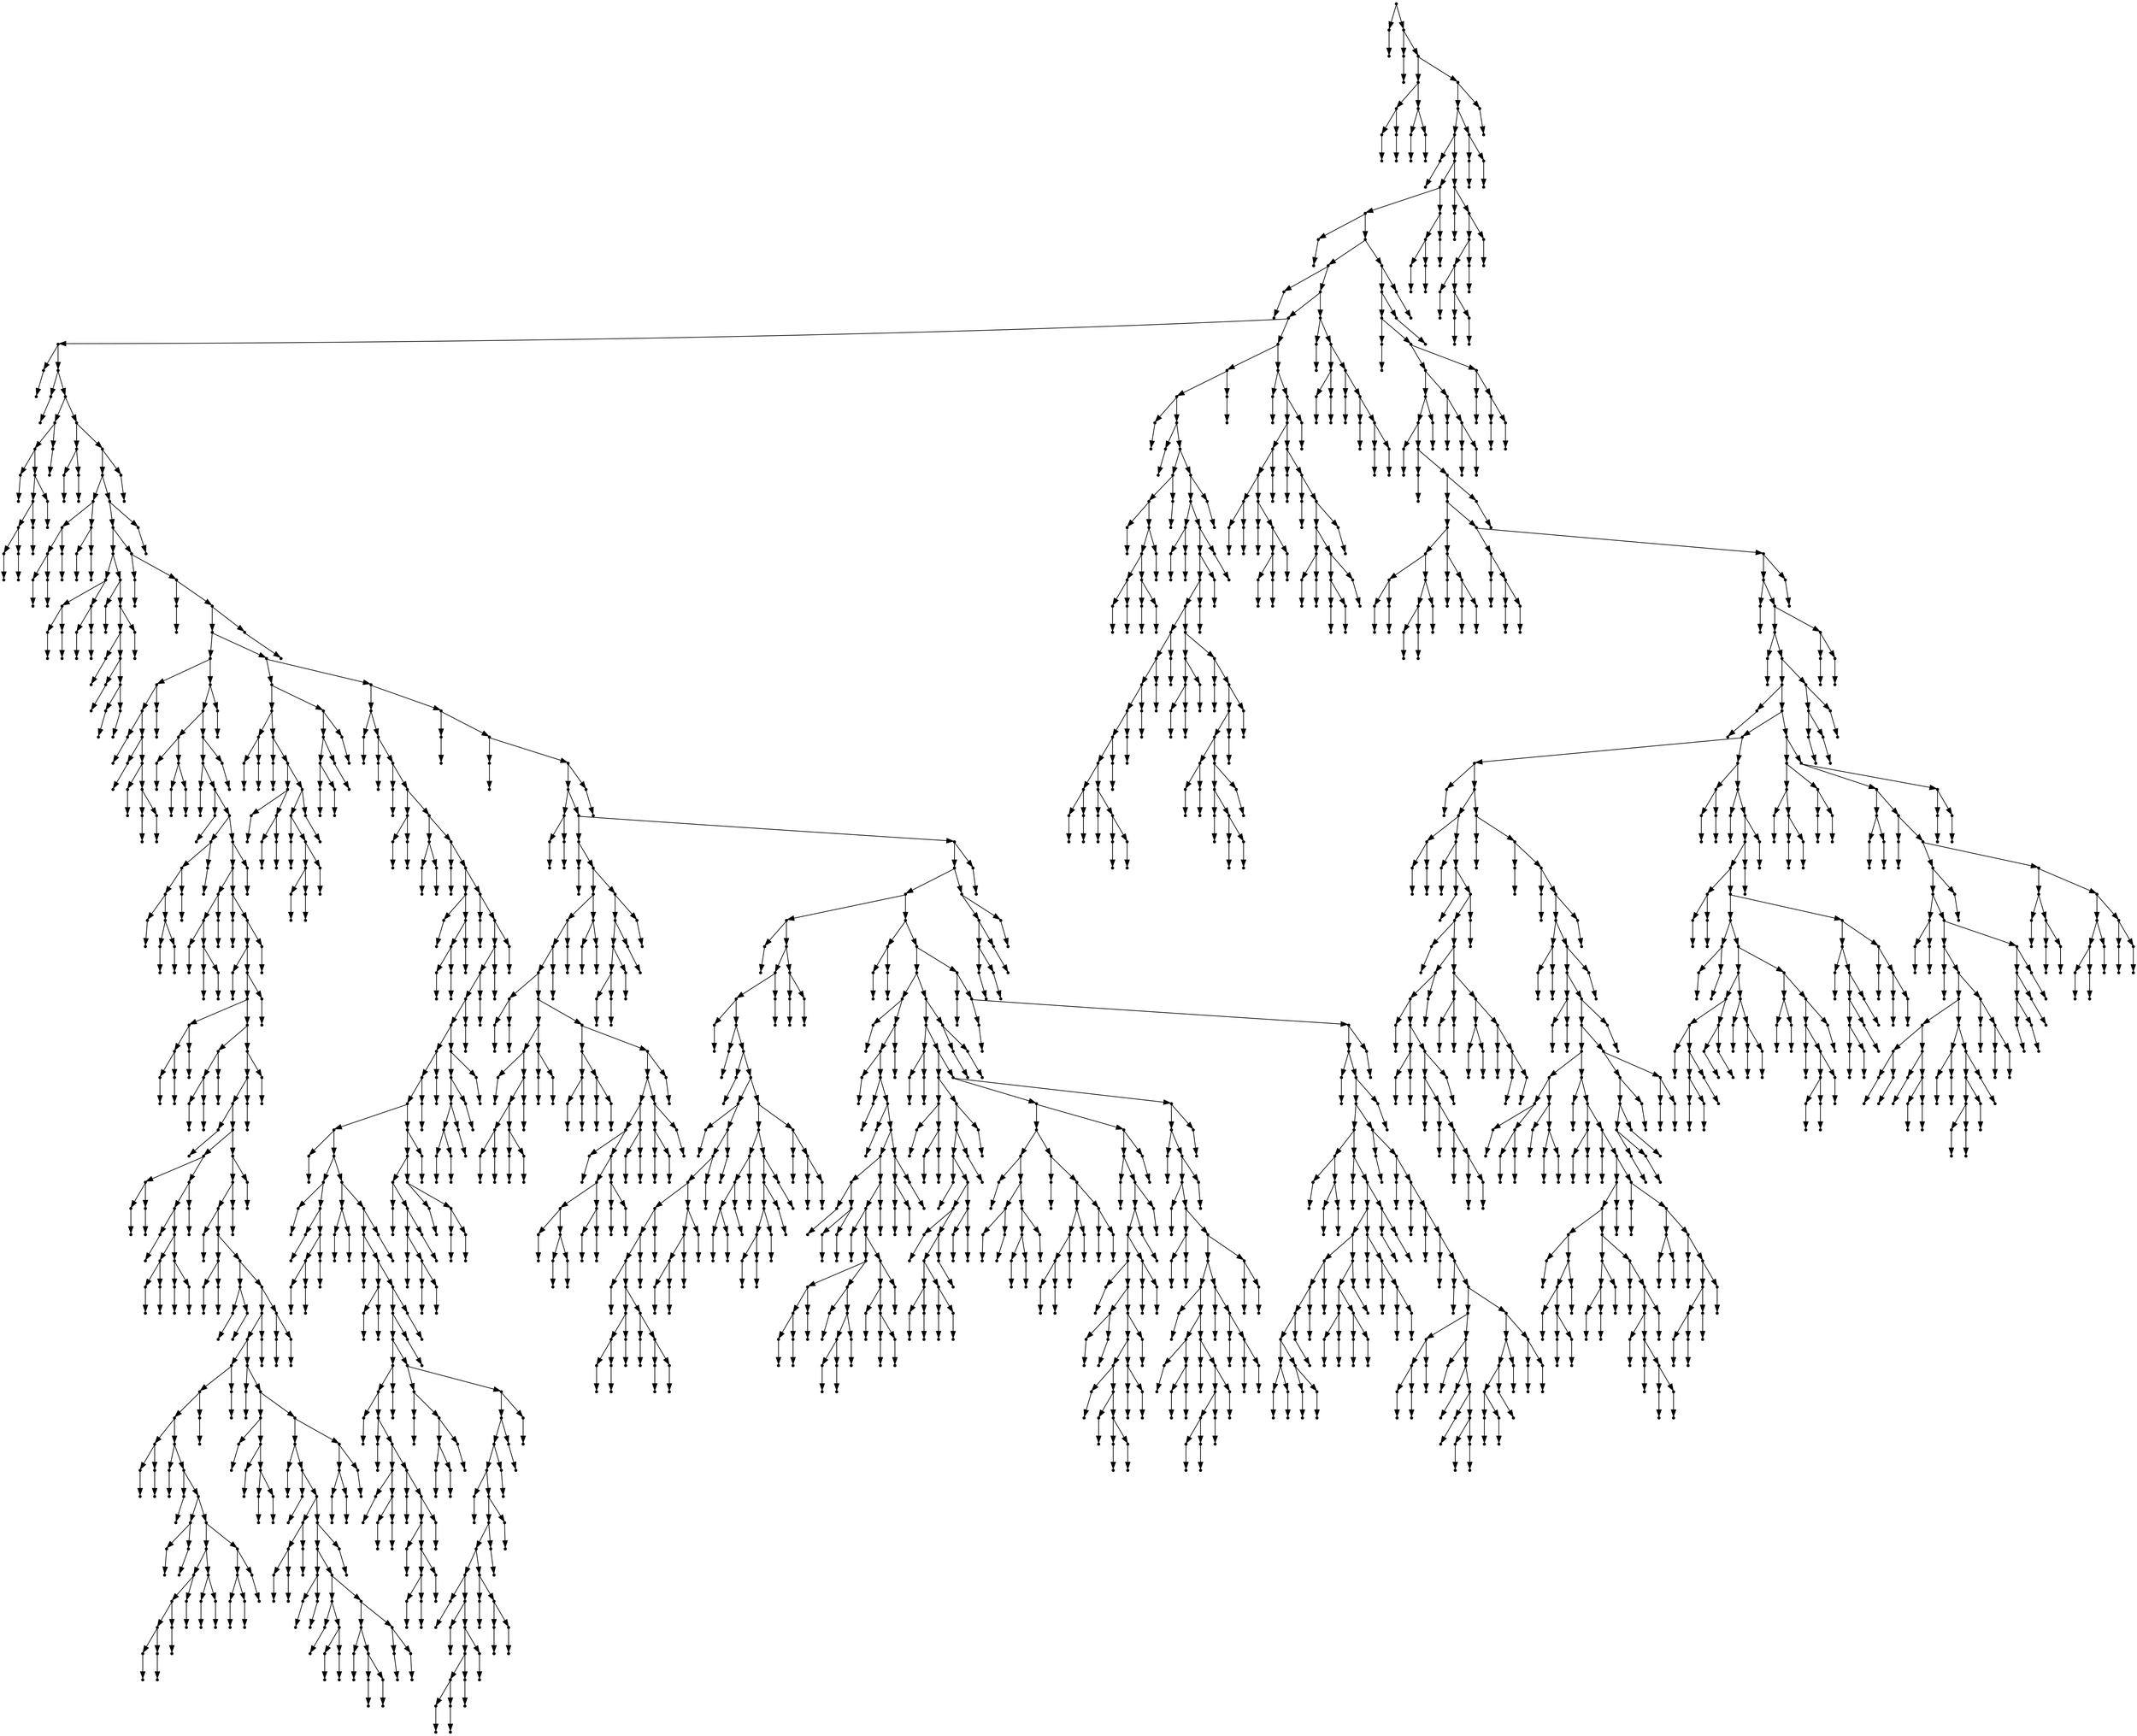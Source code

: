 digraph {
  2110 [shape=point];
  1 [shape=point];
  0 [shape=point];
  2109 [shape=point];
  3 [shape=point];
  2 [shape=point];
  2108 [shape=point];
  14 [shape=point];
  8 [shape=point];
  5 [shape=point];
  4 [shape=point];
  7 [shape=point];
  6 [shape=point];
  13 [shape=point];
  10 [shape=point];
  9 [shape=point];
  12 [shape=point];
  11 [shape=point];
  2107 [shape=point];
  2104 [shape=point];
  2098 [shape=point];
  16 [shape=point];
  15 [shape=point];
  2097 [shape=point];
  2079 [shape=point];
  2070 [shape=point];
  18 [shape=point];
  17 [shape=point];
  2069 [shape=point];
  1532 [shape=point];
  20 [shape=point];
  19 [shape=point];
  1531 [shape=point];
  1510 [shape=point];
  1345 [shape=point];
  22 [shape=point];
  21 [shape=point];
  1344 [shape=point];
  24 [shape=point];
  23 [shape=point];
  1343 [shape=point];
  41 [shape=point];
  38 [shape=point];
  26 [shape=point];
  25 [shape=point];
  37 [shape=point];
  34 [shape=point];
  31 [shape=point];
  28 [shape=point];
  27 [shape=point];
  30 [shape=point];
  29 [shape=point];
  33 [shape=point];
  32 [shape=point];
  36 [shape=point];
  35 [shape=point];
  40 [shape=point];
  39 [shape=point];
  1342 [shape=point];
  46 [shape=point];
  43 [shape=point];
  42 [shape=point];
  45 [shape=point];
  44 [shape=point];
  1341 [shape=point];
  1338 [shape=point];
  60 [shape=point];
  54 [shape=point];
  51 [shape=point];
  48 [shape=point];
  47 [shape=point];
  50 [shape=point];
  49 [shape=point];
  53 [shape=point];
  52 [shape=point];
  59 [shape=point];
  56 [shape=point];
  55 [shape=point];
  58 [shape=point];
  57 [shape=point];
  1337 [shape=point];
  1334 [shape=point];
  89 [shape=point];
  71 [shape=point];
  65 [shape=point];
  62 [shape=point];
  61 [shape=point];
  64 [shape=point];
  63 [shape=point];
  70 [shape=point];
  67 [shape=point];
  66 [shape=point];
  69 [shape=point];
  68 [shape=point];
  88 [shape=point];
  73 [shape=point];
  72 [shape=point];
  87 [shape=point];
  84 [shape=point];
  75 [shape=point];
  74 [shape=point];
  83 [shape=point];
  77 [shape=point];
  76 [shape=point];
  82 [shape=point];
  79 [shape=point];
  78 [shape=point];
  81 [shape=point];
  80 [shape=point];
  86 [shape=point];
  85 [shape=point];
  1333 [shape=point];
  91 [shape=point];
  90 [shape=point];
  1332 [shape=point];
  93 [shape=point];
  92 [shape=point];
  1331 [shape=point];
  1328 [shape=point];
  377 [shape=point];
  110 [shape=point];
  107 [shape=point];
  95 [shape=point];
  94 [shape=point];
  106 [shape=point];
  97 [shape=point];
  96 [shape=point];
  105 [shape=point];
  99 [shape=point];
  98 [shape=point];
  104 [shape=point];
  101 [shape=point];
  100 [shape=point];
  103 [shape=point];
  102 [shape=point];
  109 [shape=point];
  108 [shape=point];
  376 [shape=point];
  373 [shape=point];
  118 [shape=point];
  112 [shape=point];
  111 [shape=point];
  117 [shape=point];
  114 [shape=point];
  113 [shape=point];
  116 [shape=point];
  115 [shape=point];
  372 [shape=point];
  369 [shape=point];
  120 [shape=point];
  119 [shape=point];
  368 [shape=point];
  122 [shape=point];
  121 [shape=point];
  367 [shape=point];
  136 [shape=point];
  133 [shape=point];
  130 [shape=point];
  124 [shape=point];
  123 [shape=point];
  129 [shape=point];
  126 [shape=point];
  125 [shape=point];
  128 [shape=point];
  127 [shape=point];
  132 [shape=point];
  131 [shape=point];
  135 [shape=point];
  134 [shape=point];
  366 [shape=point];
  363 [shape=point];
  147 [shape=point];
  144 [shape=point];
  138 [shape=point];
  137 [shape=point];
  143 [shape=point];
  140 [shape=point];
  139 [shape=point];
  142 [shape=point];
  141 [shape=point];
  146 [shape=point];
  145 [shape=point];
  362 [shape=point];
  149 [shape=point];
  148 [shape=point];
  361 [shape=point];
  358 [shape=point];
  151 [shape=point];
  150 [shape=point];
  357 [shape=point];
  354 [shape=point];
  159 [shape=point];
  156 [shape=point];
  153 [shape=point];
  152 [shape=point];
  155 [shape=point];
  154 [shape=point];
  158 [shape=point];
  157 [shape=point];
  353 [shape=point];
  167 [shape=point];
  164 [shape=point];
  161 [shape=point];
  160 [shape=point];
  163 [shape=point];
  162 [shape=point];
  166 [shape=point];
  165 [shape=point];
  352 [shape=point];
  349 [shape=point];
  346 [shape=point];
  169 [shape=point];
  168 [shape=point];
  345 [shape=point];
  192 [shape=point];
  174 [shape=point];
  171 [shape=point];
  170 [shape=point];
  173 [shape=point];
  172 [shape=point];
  191 [shape=point];
  188 [shape=point];
  176 [shape=point];
  175 [shape=point];
  187 [shape=point];
  181 [shape=point];
  178 [shape=point];
  177 [shape=point];
  180 [shape=point];
  179 [shape=point];
  186 [shape=point];
  183 [shape=point];
  182 [shape=point];
  185 [shape=point];
  184 [shape=point];
  190 [shape=point];
  189 [shape=point];
  344 [shape=point];
  341 [shape=point];
  338 [shape=point];
  194 [shape=point];
  193 [shape=point];
  337 [shape=point];
  199 [shape=point];
  196 [shape=point];
  195 [shape=point];
  198 [shape=point];
  197 [shape=point];
  336 [shape=point];
  204 [shape=point];
  201 [shape=point];
  200 [shape=point];
  203 [shape=point];
  202 [shape=point];
  335 [shape=point];
  329 [shape=point];
  326 [shape=point];
  254 [shape=point];
  251 [shape=point];
  248 [shape=point];
  209 [shape=point];
  206 [shape=point];
  205 [shape=point];
  208 [shape=point];
  207 [shape=point];
  247 [shape=point];
  211 [shape=point];
  210 [shape=point];
  246 [shape=point];
  213 [shape=point];
  212 [shape=point];
  245 [shape=point];
  218 [shape=point];
  215 [shape=point];
  214 [shape=point];
  217 [shape=point];
  216 [shape=point];
  244 [shape=point];
  235 [shape=point];
  229 [shape=point];
  226 [shape=point];
  223 [shape=point];
  220 [shape=point];
  219 [shape=point];
  222 [shape=point];
  221 [shape=point];
  225 [shape=point];
  224 [shape=point];
  228 [shape=point];
  227 [shape=point];
  234 [shape=point];
  231 [shape=point];
  230 [shape=point];
  233 [shape=point];
  232 [shape=point];
  243 [shape=point];
  240 [shape=point];
  237 [shape=point];
  236 [shape=point];
  239 [shape=point];
  238 [shape=point];
  242 [shape=point];
  241 [shape=point];
  250 [shape=point];
  249 [shape=point];
  253 [shape=point];
  252 [shape=point];
  325 [shape=point];
  256 [shape=point];
  255 [shape=point];
  324 [shape=point];
  267 [shape=point];
  258 [shape=point];
  257 [shape=point];
  266 [shape=point];
  260 [shape=point];
  259 [shape=point];
  265 [shape=point];
  262 [shape=point];
  261 [shape=point];
  264 [shape=point];
  263 [shape=point];
  323 [shape=point];
  314 [shape=point];
  269 [shape=point];
  268 [shape=point];
  313 [shape=point];
  271 [shape=point];
  270 [shape=point];
  312 [shape=point];
  279 [shape=point];
  276 [shape=point];
  273 [shape=point];
  272 [shape=point];
  275 [shape=point];
  274 [shape=point];
  278 [shape=point];
  277 [shape=point];
  311 [shape=point];
  308 [shape=point];
  284 [shape=point];
  281 [shape=point];
  280 [shape=point];
  283 [shape=point];
  282 [shape=point];
  307 [shape=point];
  292 [shape=point];
  286 [shape=point];
  285 [shape=point];
  291 [shape=point];
  288 [shape=point];
  287 [shape=point];
  290 [shape=point];
  289 [shape=point];
  306 [shape=point];
  300 [shape=point];
  294 [shape=point];
  293 [shape=point];
  299 [shape=point];
  296 [shape=point];
  295 [shape=point];
  298 [shape=point];
  297 [shape=point];
  305 [shape=point];
  302 [shape=point];
  301 [shape=point];
  304 [shape=point];
  303 [shape=point];
  310 [shape=point];
  309 [shape=point];
  322 [shape=point];
  319 [shape=point];
  316 [shape=point];
  315 [shape=point];
  318 [shape=point];
  317 [shape=point];
  321 [shape=point];
  320 [shape=point];
  328 [shape=point];
  327 [shape=point];
  334 [shape=point];
  331 [shape=point];
  330 [shape=point];
  333 [shape=point];
  332 [shape=point];
  340 [shape=point];
  339 [shape=point];
  343 [shape=point];
  342 [shape=point];
  348 [shape=point];
  347 [shape=point];
  351 [shape=point];
  350 [shape=point];
  356 [shape=point];
  355 [shape=point];
  360 [shape=point];
  359 [shape=point];
  365 [shape=point];
  364 [shape=point];
  371 [shape=point];
  370 [shape=point];
  375 [shape=point];
  374 [shape=point];
  1327 [shape=point];
  421 [shape=point];
  409 [shape=point];
  382 [shape=point];
  379 [shape=point];
  378 [shape=point];
  381 [shape=point];
  380 [shape=point];
  408 [shape=point];
  384 [shape=point];
  383 [shape=point];
  407 [shape=point];
  392 [shape=point];
  386 [shape=point];
  385 [shape=point];
  391 [shape=point];
  388 [shape=point];
  387 [shape=point];
  390 [shape=point];
  389 [shape=point];
  406 [shape=point];
  403 [shape=point];
  394 [shape=point];
  393 [shape=point];
  402 [shape=point];
  399 [shape=point];
  396 [shape=point];
  395 [shape=point];
  398 [shape=point];
  397 [shape=point];
  401 [shape=point];
  400 [shape=point];
  405 [shape=point];
  404 [shape=point];
  420 [shape=point];
  417 [shape=point];
  414 [shape=point];
  411 [shape=point];
  410 [shape=point];
  413 [shape=point];
  412 [shape=point];
  416 [shape=point];
  415 [shape=point];
  419 [shape=point];
  418 [shape=point];
  1326 [shape=point];
  654 [shape=point];
  423 [shape=point];
  422 [shape=point];
  653 [shape=point];
  425 [shape=point];
  424 [shape=point];
  652 [shape=point];
  427 [shape=point];
  426 [shape=point];
  651 [shape=point];
  432 [shape=point];
  429 [shape=point];
  428 [shape=point];
  431 [shape=point];
  430 [shape=point];
  650 [shape=point];
  437 [shape=point];
  434 [shape=point];
  433 [shape=point];
  436 [shape=point];
  435 [shape=point];
  649 [shape=point];
  439 [shape=point];
  438 [shape=point];
  648 [shape=point];
  450 [shape=point];
  441 [shape=point];
  440 [shape=point];
  449 [shape=point];
  446 [shape=point];
  443 [shape=point];
  442 [shape=point];
  445 [shape=point];
  444 [shape=point];
  448 [shape=point];
  447 [shape=point];
  647 [shape=point];
  452 [shape=point];
  451 [shape=point];
  646 [shape=point];
  643 [shape=point];
  640 [shape=point];
  637 [shape=point];
  634 [shape=point];
  619 [shape=point];
  616 [shape=point];
  613 [shape=point];
  586 [shape=point];
  454 [shape=point];
  453 [shape=point];
  585 [shape=point];
  468 [shape=point];
  456 [shape=point];
  455 [shape=point];
  467 [shape=point];
  458 [shape=point];
  457 [shape=point];
  466 [shape=point];
  463 [shape=point];
  460 [shape=point];
  459 [shape=point];
  462 [shape=point];
  461 [shape=point];
  465 [shape=point];
  464 [shape=point];
  584 [shape=point];
  473 [shape=point];
  470 [shape=point];
  469 [shape=point];
  472 [shape=point];
  471 [shape=point];
  583 [shape=point];
  580 [shape=point];
  475 [shape=point];
  474 [shape=point];
  579 [shape=point];
  480 [shape=point];
  477 [shape=point];
  476 [shape=point];
  479 [shape=point];
  478 [shape=point];
  578 [shape=point];
  575 [shape=point];
  572 [shape=point];
  515 [shape=point];
  512 [shape=point];
  482 [shape=point];
  481 [shape=point];
  511 [shape=point];
  484 [shape=point];
  483 [shape=point];
  510 [shape=point];
  492 [shape=point];
  486 [shape=point];
  485 [shape=point];
  491 [shape=point];
  488 [shape=point];
  487 [shape=point];
  490 [shape=point];
  489 [shape=point];
  509 [shape=point];
  494 [shape=point];
  493 [shape=point];
  508 [shape=point];
  505 [shape=point];
  496 [shape=point];
  495 [shape=point];
  504 [shape=point];
  501 [shape=point];
  498 [shape=point];
  497 [shape=point];
  500 [shape=point];
  499 [shape=point];
  503 [shape=point];
  502 [shape=point];
  507 [shape=point];
  506 [shape=point];
  514 [shape=point];
  513 [shape=point];
  571 [shape=point];
  526 [shape=point];
  517 [shape=point];
  516 [shape=point];
  525 [shape=point];
  522 [shape=point];
  519 [shape=point];
  518 [shape=point];
  521 [shape=point];
  520 [shape=point];
  524 [shape=point];
  523 [shape=point];
  570 [shape=point];
  567 [shape=point];
  564 [shape=point];
  561 [shape=point];
  528 [shape=point];
  527 [shape=point];
  560 [shape=point];
  557 [shape=point];
  554 [shape=point];
  545 [shape=point];
  530 [shape=point];
  529 [shape=point];
  544 [shape=point];
  532 [shape=point];
  531 [shape=point];
  543 [shape=point];
  540 [shape=point];
  537 [shape=point];
  534 [shape=point];
  533 [shape=point];
  536 [shape=point];
  535 [shape=point];
  539 [shape=point];
  538 [shape=point];
  542 [shape=point];
  541 [shape=point];
  553 [shape=point];
  547 [shape=point];
  546 [shape=point];
  552 [shape=point];
  549 [shape=point];
  548 [shape=point];
  551 [shape=point];
  550 [shape=point];
  556 [shape=point];
  555 [shape=point];
  559 [shape=point];
  558 [shape=point];
  563 [shape=point];
  562 [shape=point];
  566 [shape=point];
  565 [shape=point];
  569 [shape=point];
  568 [shape=point];
  574 [shape=point];
  573 [shape=point];
  577 [shape=point];
  576 [shape=point];
  582 [shape=point];
  581 [shape=point];
  612 [shape=point];
  609 [shape=point];
  600 [shape=point];
  588 [shape=point];
  587 [shape=point];
  599 [shape=point];
  596 [shape=point];
  590 [shape=point];
  589 [shape=point];
  595 [shape=point];
  592 [shape=point];
  591 [shape=point];
  594 [shape=point];
  593 [shape=point];
  598 [shape=point];
  597 [shape=point];
  608 [shape=point];
  602 [shape=point];
  601 [shape=point];
  607 [shape=point];
  604 [shape=point];
  603 [shape=point];
  606 [shape=point];
  605 [shape=point];
  611 [shape=point];
  610 [shape=point];
  615 [shape=point];
  614 [shape=point];
  618 [shape=point];
  617 [shape=point];
  633 [shape=point];
  630 [shape=point];
  627 [shape=point];
  624 [shape=point];
  621 [shape=point];
  620 [shape=point];
  623 [shape=point];
  622 [shape=point];
  626 [shape=point];
  625 [shape=point];
  629 [shape=point];
  628 [shape=point];
  632 [shape=point];
  631 [shape=point];
  636 [shape=point];
  635 [shape=point];
  639 [shape=point];
  638 [shape=point];
  642 [shape=point];
  641 [shape=point];
  645 [shape=point];
  644 [shape=point];
  1325 [shape=point];
  656 [shape=point];
  655 [shape=point];
  1324 [shape=point];
  658 [shape=point];
  657 [shape=point];
  1323 [shape=point];
  1320 [shape=point];
  663 [shape=point];
  660 [shape=point];
  659 [shape=point];
  662 [shape=point];
  661 [shape=point];
  1319 [shape=point];
  776 [shape=point];
  665 [shape=point];
  664 [shape=point];
  775 [shape=point];
  760 [shape=point];
  754 [shape=point];
  751 [shape=point];
  748 [shape=point];
  670 [shape=point];
  667 [shape=point];
  666 [shape=point];
  669 [shape=point];
  668 [shape=point];
  747 [shape=point];
  693 [shape=point];
  687 [shape=point];
  672 [shape=point];
  671 [shape=point];
  686 [shape=point];
  683 [shape=point];
  677 [shape=point];
  674 [shape=point];
  673 [shape=point];
  676 [shape=point];
  675 [shape=point];
  682 [shape=point];
  679 [shape=point];
  678 [shape=point];
  681 [shape=point];
  680 [shape=point];
  685 [shape=point];
  684 [shape=point];
  692 [shape=point];
  689 [shape=point];
  688 [shape=point];
  691 [shape=point];
  690 [shape=point];
  746 [shape=point];
  704 [shape=point];
  698 [shape=point];
  695 [shape=point];
  694 [shape=point];
  697 [shape=point];
  696 [shape=point];
  703 [shape=point];
  700 [shape=point];
  699 [shape=point];
  702 [shape=point];
  701 [shape=point];
  745 [shape=point];
  742 [shape=point];
  733 [shape=point];
  727 [shape=point];
  706 [shape=point];
  705 [shape=point];
  726 [shape=point];
  720 [shape=point];
  714 [shape=point];
  708 [shape=point];
  707 [shape=point];
  713 [shape=point];
  710 [shape=point];
  709 [shape=point];
  712 [shape=point];
  711 [shape=point];
  719 [shape=point];
  716 [shape=point];
  715 [shape=point];
  718 [shape=point];
  717 [shape=point];
  725 [shape=point];
  722 [shape=point];
  721 [shape=point];
  724 [shape=point];
  723 [shape=point];
  732 [shape=point];
  729 [shape=point];
  728 [shape=point];
  731 [shape=point];
  730 [shape=point];
  741 [shape=point];
  738 [shape=point];
  735 [shape=point];
  734 [shape=point];
  737 [shape=point];
  736 [shape=point];
  740 [shape=point];
  739 [shape=point];
  744 [shape=point];
  743 [shape=point];
  750 [shape=point];
  749 [shape=point];
  753 [shape=point];
  752 [shape=point];
  759 [shape=point];
  756 [shape=point];
  755 [shape=point];
  758 [shape=point];
  757 [shape=point];
  774 [shape=point];
  771 [shape=point];
  768 [shape=point];
  765 [shape=point];
  762 [shape=point];
  761 [shape=point];
  764 [shape=point];
  763 [shape=point];
  767 [shape=point];
  766 [shape=point];
  770 [shape=point];
  769 [shape=point];
  773 [shape=point];
  772 [shape=point];
  1318 [shape=point];
  1315 [shape=point];
  1303 [shape=point];
  880 [shape=point];
  778 [shape=point];
  777 [shape=point];
  879 [shape=point];
  873 [shape=point];
  870 [shape=point];
  780 [shape=point];
  779 [shape=point];
  869 [shape=point];
  782 [shape=point];
  781 [shape=point];
  868 [shape=point];
  784 [shape=point];
  783 [shape=point];
  867 [shape=point];
  831 [shape=point];
  786 [shape=point];
  785 [shape=point];
  830 [shape=point];
  827 [shape=point];
  824 [shape=point];
  812 [shape=point];
  809 [shape=point];
  806 [shape=point];
  788 [shape=point];
  787 [shape=point];
  805 [shape=point];
  796 [shape=point];
  793 [shape=point];
  790 [shape=point];
  789 [shape=point];
  792 [shape=point];
  791 [shape=point];
  795 [shape=point];
  794 [shape=point];
  804 [shape=point];
  798 [shape=point];
  797 [shape=point];
  803 [shape=point];
  800 [shape=point];
  799 [shape=point];
  802 [shape=point];
  801 [shape=point];
  808 [shape=point];
  807 [shape=point];
  811 [shape=point];
  810 [shape=point];
  823 [shape=point];
  820 [shape=point];
  817 [shape=point];
  814 [shape=point];
  813 [shape=point];
  816 [shape=point];
  815 [shape=point];
  819 [shape=point];
  818 [shape=point];
  822 [shape=point];
  821 [shape=point];
  826 [shape=point];
  825 [shape=point];
  829 [shape=point];
  828 [shape=point];
  866 [shape=point];
  857 [shape=point];
  842 [shape=point];
  839 [shape=point];
  836 [shape=point];
  833 [shape=point];
  832 [shape=point];
  835 [shape=point];
  834 [shape=point];
  838 [shape=point];
  837 [shape=point];
  841 [shape=point];
  840 [shape=point];
  856 [shape=point];
  853 [shape=point];
  850 [shape=point];
  847 [shape=point];
  844 [shape=point];
  843 [shape=point];
  846 [shape=point];
  845 [shape=point];
  849 [shape=point];
  848 [shape=point];
  852 [shape=point];
  851 [shape=point];
  855 [shape=point];
  854 [shape=point];
  865 [shape=point];
  859 [shape=point];
  858 [shape=point];
  864 [shape=point];
  861 [shape=point];
  860 [shape=point];
  863 [shape=point];
  862 [shape=point];
  872 [shape=point];
  871 [shape=point];
  878 [shape=point];
  875 [shape=point];
  874 [shape=point];
  877 [shape=point];
  876 [shape=point];
  1302 [shape=point];
  885 [shape=point];
  882 [shape=point];
  881 [shape=point];
  884 [shape=point];
  883 [shape=point];
  1301 [shape=point];
  1160 [shape=point];
  956 [shape=point];
  887 [shape=point];
  886 [shape=point];
  955 [shape=point];
  952 [shape=point];
  889 [shape=point];
  888 [shape=point];
  951 [shape=point];
  891 [shape=point];
  890 [shape=point];
  950 [shape=point];
  893 [shape=point];
  892 [shape=point];
  949 [shape=point];
  940 [shape=point];
  901 [shape=point];
  895 [shape=point];
  894 [shape=point];
  900 [shape=point];
  897 [shape=point];
  896 [shape=point];
  899 [shape=point];
  898 [shape=point];
  939 [shape=point];
  936 [shape=point];
  903 [shape=point];
  902 [shape=point];
  935 [shape=point];
  923 [shape=point];
  911 [shape=point];
  908 [shape=point];
  905 [shape=point];
  904 [shape=point];
  907 [shape=point];
  906 [shape=point];
  910 [shape=point];
  909 [shape=point];
  922 [shape=point];
  913 [shape=point];
  912 [shape=point];
  921 [shape=point];
  918 [shape=point];
  915 [shape=point];
  914 [shape=point];
  917 [shape=point];
  916 [shape=point];
  920 [shape=point];
  919 [shape=point];
  934 [shape=point];
  931 [shape=point];
  925 [shape=point];
  924 [shape=point];
  930 [shape=point];
  927 [shape=point];
  926 [shape=point];
  929 [shape=point];
  928 [shape=point];
  933 [shape=point];
  932 [shape=point];
  938 [shape=point];
  937 [shape=point];
  948 [shape=point];
  945 [shape=point];
  942 [shape=point];
  941 [shape=point];
  944 [shape=point];
  943 [shape=point];
  947 [shape=point];
  946 [shape=point];
  954 [shape=point];
  953 [shape=point];
  1159 [shape=point];
  1153 [shape=point];
  961 [shape=point];
  958 [shape=point];
  957 [shape=point];
  960 [shape=point];
  959 [shape=point];
  1152 [shape=point];
  1002 [shape=point];
  969 [shape=point];
  963 [shape=point];
  962 [shape=point];
  968 [shape=point];
  965 [shape=point];
  964 [shape=point];
  967 [shape=point];
  966 [shape=point];
  1001 [shape=point];
  998 [shape=point];
  995 [shape=point];
  971 [shape=point];
  970 [shape=point];
  994 [shape=point];
  988 [shape=point];
  973 [shape=point];
  972 [shape=point];
  987 [shape=point];
  984 [shape=point];
  978 [shape=point];
  975 [shape=point];
  974 [shape=point];
  977 [shape=point];
  976 [shape=point];
  983 [shape=point];
  980 [shape=point];
  979 [shape=point];
  982 [shape=point];
  981 [shape=point];
  986 [shape=point];
  985 [shape=point];
  993 [shape=point];
  990 [shape=point];
  989 [shape=point];
  992 [shape=point];
  991 [shape=point];
  997 [shape=point];
  996 [shape=point];
  1000 [shape=point];
  999 [shape=point];
  1151 [shape=point];
  1088 [shape=point];
  1040 [shape=point];
  1019 [shape=point];
  1004 [shape=point];
  1003 [shape=point];
  1018 [shape=point];
  1009 [shape=point];
  1006 [shape=point];
  1005 [shape=point];
  1008 [shape=point];
  1007 [shape=point];
  1017 [shape=point];
  1014 [shape=point];
  1011 [shape=point];
  1010 [shape=point];
  1013 [shape=point];
  1012 [shape=point];
  1016 [shape=point];
  1015 [shape=point];
  1039 [shape=point];
  1021 [shape=point];
  1020 [shape=point];
  1038 [shape=point];
  1032 [shape=point];
  1029 [shape=point];
  1026 [shape=point];
  1023 [shape=point];
  1022 [shape=point];
  1025 [shape=point];
  1024 [shape=point];
  1028 [shape=point];
  1027 [shape=point];
  1031 [shape=point];
  1030 [shape=point];
  1037 [shape=point];
  1034 [shape=point];
  1033 [shape=point];
  1036 [shape=point];
  1035 [shape=point];
  1087 [shape=point];
  1084 [shape=point];
  1042 [shape=point];
  1041 [shape=point];
  1083 [shape=point];
  1080 [shape=point];
  1077 [shape=point];
  1071 [shape=point];
  1044 [shape=point];
  1043 [shape=point];
  1070 [shape=point];
  1049 [shape=point];
  1046 [shape=point];
  1045 [shape=point];
  1048 [shape=point];
  1047 [shape=point];
  1069 [shape=point];
  1066 [shape=point];
  1060 [shape=point];
  1051 [shape=point];
  1050 [shape=point];
  1059 [shape=point];
  1053 [shape=point];
  1052 [shape=point];
  1058 [shape=point];
  1055 [shape=point];
  1054 [shape=point];
  1057 [shape=point];
  1056 [shape=point];
  1065 [shape=point];
  1062 [shape=point];
  1061 [shape=point];
  1064 [shape=point];
  1063 [shape=point];
  1068 [shape=point];
  1067 [shape=point];
  1076 [shape=point];
  1073 [shape=point];
  1072 [shape=point];
  1075 [shape=point];
  1074 [shape=point];
  1079 [shape=point];
  1078 [shape=point];
  1082 [shape=point];
  1081 [shape=point];
  1086 [shape=point];
  1085 [shape=point];
  1150 [shape=point];
  1147 [shape=point];
  1090 [shape=point];
  1089 [shape=point];
  1146 [shape=point];
  1143 [shape=point];
  1092 [shape=point];
  1091 [shape=point];
  1142 [shape=point];
  1097 [shape=point];
  1094 [shape=point];
  1093 [shape=point];
  1096 [shape=point];
  1095 [shape=point];
  1141 [shape=point];
  1135 [shape=point];
  1123 [shape=point];
  1099 [shape=point];
  1098 [shape=point];
  1122 [shape=point];
  1107 [shape=point];
  1101 [shape=point];
  1100 [shape=point];
  1106 [shape=point];
  1103 [shape=point];
  1102 [shape=point];
  1105 [shape=point];
  1104 [shape=point];
  1121 [shape=point];
  1109 [shape=point];
  1108 [shape=point];
  1120 [shape=point];
  1117 [shape=point];
  1114 [shape=point];
  1111 [shape=point];
  1110 [shape=point];
  1113 [shape=point];
  1112 [shape=point];
  1116 [shape=point];
  1115 [shape=point];
  1119 [shape=point];
  1118 [shape=point];
  1134 [shape=point];
  1125 [shape=point];
  1124 [shape=point];
  1133 [shape=point];
  1127 [shape=point];
  1126 [shape=point];
  1132 [shape=point];
  1129 [shape=point];
  1128 [shape=point];
  1131 [shape=point];
  1130 [shape=point];
  1140 [shape=point];
  1137 [shape=point];
  1136 [shape=point];
  1139 [shape=point];
  1138 [shape=point];
  1145 [shape=point];
  1144 [shape=point];
  1149 [shape=point];
  1148 [shape=point];
  1158 [shape=point];
  1155 [shape=point];
  1154 [shape=point];
  1157 [shape=point];
  1156 [shape=point];
  1300 [shape=point];
  1162 [shape=point];
  1161 [shape=point];
  1299 [shape=point];
  1164 [shape=point];
  1163 [shape=point];
  1298 [shape=point];
  1295 [shape=point];
  1166 [shape=point];
  1165 [shape=point];
  1294 [shape=point];
  1291 [shape=point];
  1231 [shape=point];
  1174 [shape=point];
  1168 [shape=point];
  1167 [shape=point];
  1173 [shape=point];
  1170 [shape=point];
  1169 [shape=point];
  1172 [shape=point];
  1171 [shape=point];
  1230 [shape=point];
  1176 [shape=point];
  1175 [shape=point];
  1229 [shape=point];
  1223 [shape=point];
  1211 [shape=point];
  1196 [shape=point];
  1193 [shape=point];
  1190 [shape=point];
  1187 [shape=point];
  1181 [shape=point];
  1178 [shape=point];
  1177 [shape=point];
  1180 [shape=point];
  1179 [shape=point];
  1186 [shape=point];
  1183 [shape=point];
  1182 [shape=point];
  1185 [shape=point];
  1184 [shape=point];
  1189 [shape=point];
  1188 [shape=point];
  1192 [shape=point];
  1191 [shape=point];
  1195 [shape=point];
  1194 [shape=point];
  1210 [shape=point];
  1207 [shape=point];
  1201 [shape=point];
  1198 [shape=point];
  1197 [shape=point];
  1200 [shape=point];
  1199 [shape=point];
  1206 [shape=point];
  1203 [shape=point];
  1202 [shape=point];
  1205 [shape=point];
  1204 [shape=point];
  1209 [shape=point];
  1208 [shape=point];
  1222 [shape=point];
  1213 [shape=point];
  1212 [shape=point];
  1221 [shape=point];
  1215 [shape=point];
  1214 [shape=point];
  1220 [shape=point];
  1217 [shape=point];
  1216 [shape=point];
  1219 [shape=point];
  1218 [shape=point];
  1228 [shape=point];
  1225 [shape=point];
  1224 [shape=point];
  1227 [shape=point];
  1226 [shape=point];
  1290 [shape=point];
  1233 [shape=point];
  1232 [shape=point];
  1289 [shape=point];
  1235 [shape=point];
  1234 [shape=point];
  1288 [shape=point];
  1237 [shape=point];
  1236 [shape=point];
  1287 [shape=point];
  1239 [shape=point];
  1238 [shape=point];
  1286 [shape=point];
  1241 [shape=point];
  1240 [shape=point];
  1285 [shape=point];
  1243 [shape=point];
  1242 [shape=point];
  1284 [shape=point];
  1266 [shape=point];
  1251 [shape=point];
  1248 [shape=point];
  1245 [shape=point];
  1244 [shape=point];
  1247 [shape=point];
  1246 [shape=point];
  1250 [shape=point];
  1249 [shape=point];
  1265 [shape=point];
  1253 [shape=point];
  1252 [shape=point];
  1264 [shape=point];
  1255 [shape=point];
  1254 [shape=point];
  1263 [shape=point];
  1257 [shape=point];
  1256 [shape=point];
  1262 [shape=point];
  1259 [shape=point];
  1258 [shape=point];
  1261 [shape=point];
  1260 [shape=point];
  1283 [shape=point];
  1277 [shape=point];
  1274 [shape=point];
  1271 [shape=point];
  1268 [shape=point];
  1267 [shape=point];
  1270 [shape=point];
  1269 [shape=point];
  1273 [shape=point];
  1272 [shape=point];
  1276 [shape=point];
  1275 [shape=point];
  1282 [shape=point];
  1279 [shape=point];
  1278 [shape=point];
  1281 [shape=point];
  1280 [shape=point];
  1293 [shape=point];
  1292 [shape=point];
  1297 [shape=point];
  1296 [shape=point];
  1314 [shape=point];
  1311 [shape=point];
  1308 [shape=point];
  1305 [shape=point];
  1304 [shape=point];
  1307 [shape=point];
  1306 [shape=point];
  1310 [shape=point];
  1309 [shape=point];
  1313 [shape=point];
  1312 [shape=point];
  1317 [shape=point];
  1316 [shape=point];
  1322 [shape=point];
  1321 [shape=point];
  1330 [shape=point];
  1329 [shape=point];
  1336 [shape=point];
  1335 [shape=point];
  1340 [shape=point];
  1339 [shape=point];
  1509 [shape=point];
  1458 [shape=point];
  1455 [shape=point];
  1347 [shape=point];
  1346 [shape=point];
  1454 [shape=point];
  1349 [shape=point];
  1348 [shape=point];
  1453 [shape=point];
  1369 [shape=point];
  1366 [shape=point];
  1351 [shape=point];
  1350 [shape=point];
  1365 [shape=point];
  1362 [shape=point];
  1356 [shape=point];
  1353 [shape=point];
  1352 [shape=point];
  1355 [shape=point];
  1354 [shape=point];
  1361 [shape=point];
  1358 [shape=point];
  1357 [shape=point];
  1360 [shape=point];
  1359 [shape=point];
  1364 [shape=point];
  1363 [shape=point];
  1368 [shape=point];
  1367 [shape=point];
  1452 [shape=point];
  1449 [shape=point];
  1374 [shape=point];
  1371 [shape=point];
  1370 [shape=point];
  1373 [shape=point];
  1372 [shape=point];
  1448 [shape=point];
  1445 [shape=point];
  1442 [shape=point];
  1439 [shape=point];
  1403 [shape=point];
  1400 [shape=point];
  1397 [shape=point];
  1394 [shape=point];
  1391 [shape=point];
  1388 [shape=point];
  1379 [shape=point];
  1376 [shape=point];
  1375 [shape=point];
  1378 [shape=point];
  1377 [shape=point];
  1387 [shape=point];
  1381 [shape=point];
  1380 [shape=point];
  1386 [shape=point];
  1383 [shape=point];
  1382 [shape=point];
  1385 [shape=point];
  1384 [shape=point];
  1390 [shape=point];
  1389 [shape=point];
  1393 [shape=point];
  1392 [shape=point];
  1396 [shape=point];
  1395 [shape=point];
  1399 [shape=point];
  1398 [shape=point];
  1402 [shape=point];
  1401 [shape=point];
  1438 [shape=point];
  1411 [shape=point];
  1408 [shape=point];
  1405 [shape=point];
  1404 [shape=point];
  1407 [shape=point];
  1406 [shape=point];
  1410 [shape=point];
  1409 [shape=point];
  1437 [shape=point];
  1413 [shape=point];
  1412 [shape=point];
  1436 [shape=point];
  1433 [shape=point];
  1430 [shape=point];
  1418 [shape=point];
  1415 [shape=point];
  1414 [shape=point];
  1417 [shape=point];
  1416 [shape=point];
  1429 [shape=point];
  1426 [shape=point];
  1420 [shape=point];
  1419 [shape=point];
  1425 [shape=point];
  1422 [shape=point];
  1421 [shape=point];
  1424 [shape=point];
  1423 [shape=point];
  1428 [shape=point];
  1427 [shape=point];
  1432 [shape=point];
  1431 [shape=point];
  1435 [shape=point];
  1434 [shape=point];
  1441 [shape=point];
  1440 [shape=point];
  1444 [shape=point];
  1443 [shape=point];
  1447 [shape=point];
  1446 [shape=point];
  1451 [shape=point];
  1450 [shape=point];
  1457 [shape=point];
  1456 [shape=point];
  1508 [shape=point];
  1460 [shape=point];
  1459 [shape=point];
  1507 [shape=point];
  1504 [shape=point];
  1480 [shape=point];
  1477 [shape=point];
  1465 [shape=point];
  1462 [shape=point];
  1461 [shape=point];
  1464 [shape=point];
  1463 [shape=point];
  1476 [shape=point];
  1467 [shape=point];
  1466 [shape=point];
  1475 [shape=point];
  1472 [shape=point];
  1469 [shape=point];
  1468 [shape=point];
  1471 [shape=point];
  1470 [shape=point];
  1474 [shape=point];
  1473 [shape=point];
  1479 [shape=point];
  1478 [shape=point];
  1503 [shape=point];
  1482 [shape=point];
  1481 [shape=point];
  1502 [shape=point];
  1484 [shape=point];
  1483 [shape=point];
  1501 [shape=point];
  1498 [shape=point];
  1489 [shape=point];
  1486 [shape=point];
  1485 [shape=point];
  1488 [shape=point];
  1487 [shape=point];
  1497 [shape=point];
  1494 [shape=point];
  1491 [shape=point];
  1490 [shape=point];
  1493 [shape=point];
  1492 [shape=point];
  1496 [shape=point];
  1495 [shape=point];
  1500 [shape=point];
  1499 [shape=point];
  1506 [shape=point];
  1505 [shape=point];
  1530 [shape=point];
  1512 [shape=point];
  1511 [shape=point];
  1529 [shape=point];
  1517 [shape=point];
  1514 [shape=point];
  1513 [shape=point];
  1516 [shape=point];
  1515 [shape=point];
  1528 [shape=point];
  1519 [shape=point];
  1518 [shape=point];
  1527 [shape=point];
  1521 [shape=point];
  1520 [shape=point];
  1526 [shape=point];
  1523 [shape=point];
  1522 [shape=point];
  1525 [shape=point];
  1524 [shape=point];
  2068 [shape=point];
  2065 [shape=point];
  2062 [shape=point];
  1534 [shape=point];
  1533 [shape=point];
  2061 [shape=point];
  2052 [shape=point];
  2043 [shape=point];
  2040 [shape=point];
  1536 [shape=point];
  1535 [shape=point];
  2039 [shape=point];
  1538 [shape=point];
  1537 [shape=point];
  2038 [shape=point];
  2035 [shape=point];
  1561 [shape=point];
  1552 [shape=point];
  1543 [shape=point];
  1540 [shape=point];
  1539 [shape=point];
  1542 [shape=point];
  1541 [shape=point];
  1551 [shape=point];
  1548 [shape=point];
  1545 [shape=point];
  1544 [shape=point];
  1547 [shape=point];
  1546 [shape=point];
  1550 [shape=point];
  1549 [shape=point];
  1560 [shape=point];
  1554 [shape=point];
  1553 [shape=point];
  1559 [shape=point];
  1556 [shape=point];
  1555 [shape=point];
  1558 [shape=point];
  1557 [shape=point];
  2034 [shape=point];
  1569 [shape=point];
  1563 [shape=point];
  1562 [shape=point];
  1568 [shape=point];
  1565 [shape=point];
  1564 [shape=point];
  1567 [shape=point];
  1566 [shape=point];
  2033 [shape=point];
  2030 [shape=point];
  1571 [shape=point];
  1570 [shape=point];
  2029 [shape=point];
  2023 [shape=point];
  1573 [shape=point];
  1572 [shape=point];
  2022 [shape=point];
  2013 [shape=point];
  1575 [shape=point];
  1574 [shape=point];
  2012 [shape=point];
  1892 [shape=point];
  1793 [shape=point];
  1577 [shape=point];
  1576 [shape=point];
  1792 [shape=point];
  1645 [shape=point];
  1582 [shape=point];
  1579 [shape=point];
  1578 [shape=point];
  1581 [shape=point];
  1580 [shape=point];
  1644 [shape=point];
  1584 [shape=point];
  1583 [shape=point];
  1643 [shape=point];
  1586 [shape=point];
  1585 [shape=point];
  1642 [shape=point];
  1639 [shape=point];
  1588 [shape=point];
  1587 [shape=point];
  1638 [shape=point];
  1617 [shape=point];
  1614 [shape=point];
  1590 [shape=point];
  1589 [shape=point];
  1613 [shape=point];
  1595 [shape=point];
  1592 [shape=point];
  1591 [shape=point];
  1594 [shape=point];
  1593 [shape=point];
  1612 [shape=point];
  1609 [shape=point];
  1597 [shape=point];
  1596 [shape=point];
  1608 [shape=point];
  1599 [shape=point];
  1598 [shape=point];
  1607 [shape=point];
  1601 [shape=point];
  1600 [shape=point];
  1606 [shape=point];
  1603 [shape=point];
  1602 [shape=point];
  1605 [shape=point];
  1604 [shape=point];
  1611 [shape=point];
  1610 [shape=point];
  1616 [shape=point];
  1615 [shape=point];
  1637 [shape=point];
  1622 [shape=point];
  1619 [shape=point];
  1618 [shape=point];
  1621 [shape=point];
  1620 [shape=point];
  1636 [shape=point];
  1627 [shape=point];
  1624 [shape=point];
  1623 [shape=point];
  1626 [shape=point];
  1625 [shape=point];
  1635 [shape=point];
  1629 [shape=point];
  1628 [shape=point];
  1634 [shape=point];
  1631 [shape=point];
  1630 [shape=point];
  1633 [shape=point];
  1632 [shape=point];
  1641 [shape=point];
  1640 [shape=point];
  1791 [shape=point];
  1647 [shape=point];
  1646 [shape=point];
  1790 [shape=point];
  1649 [shape=point];
  1648 [shape=point];
  1789 [shape=point];
  1651 [shape=point];
  1650 [shape=point];
  1788 [shape=point];
  1785 [shape=point];
  1656 [shape=point];
  1653 [shape=point];
  1652 [shape=point];
  1655 [shape=point];
  1654 [shape=point];
  1784 [shape=point];
  1781 [shape=point];
  1661 [shape=point];
  1658 [shape=point];
  1657 [shape=point];
  1660 [shape=point];
  1659 [shape=point];
  1780 [shape=point];
  1777 [shape=point];
  1759 [shape=point];
  1678 [shape=point];
  1669 [shape=point];
  1663 [shape=point];
  1662 [shape=point];
  1668 [shape=point];
  1665 [shape=point];
  1664 [shape=point];
  1667 [shape=point];
  1666 [shape=point];
  1677 [shape=point];
  1671 [shape=point];
  1670 [shape=point];
  1676 [shape=point];
  1673 [shape=point];
  1672 [shape=point];
  1675 [shape=point];
  1674 [shape=point];
  1758 [shape=point];
  1680 [shape=point];
  1679 [shape=point];
  1757 [shape=point];
  1685 [shape=point];
  1682 [shape=point];
  1681 [shape=point];
  1684 [shape=point];
  1683 [shape=point];
  1756 [shape=point];
  1687 [shape=point];
  1686 [shape=point];
  1755 [shape=point];
  1731 [shape=point];
  1728 [shape=point];
  1701 [shape=point];
  1689 [shape=point];
  1688 [shape=point];
  1700 [shape=point];
  1697 [shape=point];
  1691 [shape=point];
  1690 [shape=point];
  1696 [shape=point];
  1693 [shape=point];
  1692 [shape=point];
  1695 [shape=point];
  1694 [shape=point];
  1699 [shape=point];
  1698 [shape=point];
  1727 [shape=point];
  1709 [shape=point];
  1706 [shape=point];
  1703 [shape=point];
  1702 [shape=point];
  1705 [shape=point];
  1704 [shape=point];
  1708 [shape=point];
  1707 [shape=point];
  1726 [shape=point];
  1711 [shape=point];
  1710 [shape=point];
  1725 [shape=point];
  1722 [shape=point];
  1713 [shape=point];
  1712 [shape=point];
  1721 [shape=point];
  1715 [shape=point];
  1714 [shape=point];
  1720 [shape=point];
  1717 [shape=point];
  1716 [shape=point];
  1719 [shape=point];
  1718 [shape=point];
  1724 [shape=point];
  1723 [shape=point];
  1730 [shape=point];
  1729 [shape=point];
  1754 [shape=point];
  1733 [shape=point];
  1732 [shape=point];
  1753 [shape=point];
  1738 [shape=point];
  1735 [shape=point];
  1734 [shape=point];
  1737 [shape=point];
  1736 [shape=point];
  1752 [shape=point];
  1740 [shape=point];
  1739 [shape=point];
  1751 [shape=point];
  1748 [shape=point];
  1745 [shape=point];
  1742 [shape=point];
  1741 [shape=point];
  1744 [shape=point];
  1743 [shape=point];
  1747 [shape=point];
  1746 [shape=point];
  1750 [shape=point];
  1749 [shape=point];
  1776 [shape=point];
  1770 [shape=point];
  1767 [shape=point];
  1764 [shape=point];
  1761 [shape=point];
  1760 [shape=point];
  1763 [shape=point];
  1762 [shape=point];
  1766 [shape=point];
  1765 [shape=point];
  1769 [shape=point];
  1768 [shape=point];
  1775 [shape=point];
  1772 [shape=point];
  1771 [shape=point];
  1774 [shape=point];
  1773 [shape=point];
  1779 [shape=point];
  1778 [shape=point];
  1783 [shape=point];
  1782 [shape=point];
  1787 [shape=point];
  1786 [shape=point];
  1891 [shape=point];
  1798 [shape=point];
  1795 [shape=point];
  1794 [shape=point];
  1797 [shape=point];
  1796 [shape=point];
  1890 [shape=point];
  1800 [shape=point];
  1799 [shape=point];
  1889 [shape=point];
  1886 [shape=point];
  1883 [shape=point];
  1805 [shape=point];
  1802 [shape=point];
  1801 [shape=point];
  1804 [shape=point];
  1803 [shape=point];
  1882 [shape=point];
  1858 [shape=point];
  1810 [shape=point];
  1807 [shape=point];
  1806 [shape=point];
  1809 [shape=point];
  1808 [shape=point];
  1857 [shape=point];
  1836 [shape=point];
  1827 [shape=point];
  1821 [shape=point];
  1812 [shape=point];
  1811 [shape=point];
  1820 [shape=point];
  1817 [shape=point];
  1814 [shape=point];
  1813 [shape=point];
  1816 [shape=point];
  1815 [shape=point];
  1819 [shape=point];
  1818 [shape=point];
  1826 [shape=point];
  1823 [shape=point];
  1822 [shape=point];
  1825 [shape=point];
  1824 [shape=point];
  1835 [shape=point];
  1829 [shape=point];
  1828 [shape=point];
  1834 [shape=point];
  1831 [shape=point];
  1830 [shape=point];
  1833 [shape=point];
  1832 [shape=point];
  1856 [shape=point];
  1841 [shape=point];
  1838 [shape=point];
  1837 [shape=point];
  1840 [shape=point];
  1839 [shape=point];
  1855 [shape=point];
  1852 [shape=point];
  1843 [shape=point];
  1842 [shape=point];
  1851 [shape=point];
  1848 [shape=point];
  1845 [shape=point];
  1844 [shape=point];
  1847 [shape=point];
  1846 [shape=point];
  1850 [shape=point];
  1849 [shape=point];
  1854 [shape=point];
  1853 [shape=point];
  1881 [shape=point];
  1872 [shape=point];
  1860 [shape=point];
  1859 [shape=point];
  1871 [shape=point];
  1868 [shape=point];
  1865 [shape=point];
  1862 [shape=point];
  1861 [shape=point];
  1864 [shape=point];
  1863 [shape=point];
  1867 [shape=point];
  1866 [shape=point];
  1870 [shape=point];
  1869 [shape=point];
  1880 [shape=point];
  1874 [shape=point];
  1873 [shape=point];
  1879 [shape=point];
  1876 [shape=point];
  1875 [shape=point];
  1878 [shape=point];
  1877 [shape=point];
  1885 [shape=point];
  1884 [shape=point];
  1888 [shape=point];
  1887 [shape=point];
  2011 [shape=point];
  1906 [shape=point];
  1900 [shape=point];
  1894 [shape=point];
  1893 [shape=point];
  1899 [shape=point];
  1896 [shape=point];
  1895 [shape=point];
  1898 [shape=point];
  1897 [shape=point];
  1905 [shape=point];
  1902 [shape=point];
  1901 [shape=point];
  1904 [shape=point];
  1903 [shape=point];
  2010 [shape=point];
  2004 [shape=point];
  1911 [shape=point];
  1908 [shape=point];
  1907 [shape=point];
  1910 [shape=point];
  1909 [shape=point];
  2003 [shape=point];
  1913 [shape=point];
  1912 [shape=point];
  2002 [shape=point];
  1978 [shape=point];
  1975 [shape=point];
  1918 [shape=point];
  1915 [shape=point];
  1914 [shape=point];
  1917 [shape=point];
  1916 [shape=point];
  1974 [shape=point];
  1962 [shape=point];
  1920 [shape=point];
  1919 [shape=point];
  1961 [shape=point];
  1952 [shape=point];
  1934 [shape=point];
  1925 [shape=point];
  1922 [shape=point];
  1921 [shape=point];
  1924 [shape=point];
  1923 [shape=point];
  1933 [shape=point];
  1927 [shape=point];
  1926 [shape=point];
  1932 [shape=point];
  1929 [shape=point];
  1928 [shape=point];
  1931 [shape=point];
  1930 [shape=point];
  1951 [shape=point];
  1939 [shape=point];
  1936 [shape=point];
  1935 [shape=point];
  1938 [shape=point];
  1937 [shape=point];
  1950 [shape=point];
  1947 [shape=point];
  1944 [shape=point];
  1941 [shape=point];
  1940 [shape=point];
  1943 [shape=point];
  1942 [shape=point];
  1946 [shape=point];
  1945 [shape=point];
  1949 [shape=point];
  1948 [shape=point];
  1960 [shape=point];
  1954 [shape=point];
  1953 [shape=point];
  1959 [shape=point];
  1956 [shape=point];
  1955 [shape=point];
  1958 [shape=point];
  1957 [shape=point];
  1973 [shape=point];
  1970 [shape=point];
  1967 [shape=point];
  1964 [shape=point];
  1963 [shape=point];
  1966 [shape=point];
  1965 [shape=point];
  1969 [shape=point];
  1968 [shape=point];
  1972 [shape=point];
  1971 [shape=point];
  1977 [shape=point];
  1976 [shape=point];
  2001 [shape=point];
  1986 [shape=point];
  1980 [shape=point];
  1979 [shape=point];
  1985 [shape=point];
  1982 [shape=point];
  1981 [shape=point];
  1984 [shape=point];
  1983 [shape=point];
  2000 [shape=point];
  1994 [shape=point];
  1991 [shape=point];
  1988 [shape=point];
  1987 [shape=point];
  1990 [shape=point];
  1989 [shape=point];
  1993 [shape=point];
  1992 [shape=point];
  1999 [shape=point];
  1996 [shape=point];
  1995 [shape=point];
  1998 [shape=point];
  1997 [shape=point];
  2009 [shape=point];
  2006 [shape=point];
  2005 [shape=point];
  2008 [shape=point];
  2007 [shape=point];
  2021 [shape=point];
  2018 [shape=point];
  2015 [shape=point];
  2014 [shape=point];
  2017 [shape=point];
  2016 [shape=point];
  2020 [shape=point];
  2019 [shape=point];
  2028 [shape=point];
  2025 [shape=point];
  2024 [shape=point];
  2027 [shape=point];
  2026 [shape=point];
  2032 [shape=point];
  2031 [shape=point];
  2037 [shape=point];
  2036 [shape=point];
  2042 [shape=point];
  2041 [shape=point];
  2051 [shape=point];
  2045 [shape=point];
  2044 [shape=point];
  2050 [shape=point];
  2047 [shape=point];
  2046 [shape=point];
  2049 [shape=point];
  2048 [shape=point];
  2060 [shape=point];
  2054 [shape=point];
  2053 [shape=point];
  2059 [shape=point];
  2056 [shape=point];
  2055 [shape=point];
  2058 [shape=point];
  2057 [shape=point];
  2064 [shape=point];
  2063 [shape=point];
  2067 [shape=point];
  2066 [shape=point];
  2078 [shape=point];
  2075 [shape=point];
  2072 [shape=point];
  2071 [shape=point];
  2074 [shape=point];
  2073 [shape=point];
  2077 [shape=point];
  2076 [shape=point];
  2096 [shape=point];
  2081 [shape=point];
  2080 [shape=point];
  2095 [shape=point];
  2092 [shape=point];
  2089 [shape=point];
  2083 [shape=point];
  2082 [shape=point];
  2088 [shape=point];
  2085 [shape=point];
  2084 [shape=point];
  2087 [shape=point];
  2086 [shape=point];
  2091 [shape=point];
  2090 [shape=point];
  2094 [shape=point];
  2093 [shape=point];
  2103 [shape=point];
  2100 [shape=point];
  2099 [shape=point];
  2102 [shape=point];
  2101 [shape=point];
  2106 [shape=point];
  2105 [shape=point];
2110 -> 1;
1 -> 0;
2110 -> 2109;
2109 -> 3;
3 -> 2;
2109 -> 2108;
2108 -> 14;
14 -> 8;
8 -> 5;
5 -> 4;
8 -> 7;
7 -> 6;
14 -> 13;
13 -> 10;
10 -> 9;
13 -> 12;
12 -> 11;
2108 -> 2107;
2107 -> 2104;
2104 -> 2098;
2098 -> 16;
16 -> 15;
2098 -> 2097;
2097 -> 2079;
2079 -> 2070;
2070 -> 18;
18 -> 17;
2070 -> 2069;
2069 -> 1532;
1532 -> 20;
20 -> 19;
1532 -> 1531;
1531 -> 1510;
1510 -> 1345;
1345 -> 22;
22 -> 21;
1345 -> 1344;
1344 -> 24;
24 -> 23;
1344 -> 1343;
1343 -> 41;
41 -> 38;
38 -> 26;
26 -> 25;
38 -> 37;
37 -> 34;
34 -> 31;
31 -> 28;
28 -> 27;
31 -> 30;
30 -> 29;
34 -> 33;
33 -> 32;
37 -> 36;
36 -> 35;
41 -> 40;
40 -> 39;
1343 -> 1342;
1342 -> 46;
46 -> 43;
43 -> 42;
46 -> 45;
45 -> 44;
1342 -> 1341;
1341 -> 1338;
1338 -> 60;
60 -> 54;
54 -> 51;
51 -> 48;
48 -> 47;
51 -> 50;
50 -> 49;
54 -> 53;
53 -> 52;
60 -> 59;
59 -> 56;
56 -> 55;
59 -> 58;
58 -> 57;
1338 -> 1337;
1337 -> 1334;
1334 -> 89;
89 -> 71;
71 -> 65;
65 -> 62;
62 -> 61;
65 -> 64;
64 -> 63;
71 -> 70;
70 -> 67;
67 -> 66;
70 -> 69;
69 -> 68;
89 -> 88;
88 -> 73;
73 -> 72;
88 -> 87;
87 -> 84;
84 -> 75;
75 -> 74;
84 -> 83;
83 -> 77;
77 -> 76;
83 -> 82;
82 -> 79;
79 -> 78;
82 -> 81;
81 -> 80;
87 -> 86;
86 -> 85;
1334 -> 1333;
1333 -> 91;
91 -> 90;
1333 -> 1332;
1332 -> 93;
93 -> 92;
1332 -> 1331;
1331 -> 1328;
1328 -> 377;
377 -> 110;
110 -> 107;
107 -> 95;
95 -> 94;
107 -> 106;
106 -> 97;
97 -> 96;
106 -> 105;
105 -> 99;
99 -> 98;
105 -> 104;
104 -> 101;
101 -> 100;
104 -> 103;
103 -> 102;
110 -> 109;
109 -> 108;
377 -> 376;
376 -> 373;
373 -> 118;
118 -> 112;
112 -> 111;
118 -> 117;
117 -> 114;
114 -> 113;
117 -> 116;
116 -> 115;
373 -> 372;
372 -> 369;
369 -> 120;
120 -> 119;
369 -> 368;
368 -> 122;
122 -> 121;
368 -> 367;
367 -> 136;
136 -> 133;
133 -> 130;
130 -> 124;
124 -> 123;
130 -> 129;
129 -> 126;
126 -> 125;
129 -> 128;
128 -> 127;
133 -> 132;
132 -> 131;
136 -> 135;
135 -> 134;
367 -> 366;
366 -> 363;
363 -> 147;
147 -> 144;
144 -> 138;
138 -> 137;
144 -> 143;
143 -> 140;
140 -> 139;
143 -> 142;
142 -> 141;
147 -> 146;
146 -> 145;
363 -> 362;
362 -> 149;
149 -> 148;
362 -> 361;
361 -> 358;
358 -> 151;
151 -> 150;
358 -> 357;
357 -> 354;
354 -> 159;
159 -> 156;
156 -> 153;
153 -> 152;
156 -> 155;
155 -> 154;
159 -> 158;
158 -> 157;
354 -> 353;
353 -> 167;
167 -> 164;
164 -> 161;
161 -> 160;
164 -> 163;
163 -> 162;
167 -> 166;
166 -> 165;
353 -> 352;
352 -> 349;
349 -> 346;
346 -> 169;
169 -> 168;
346 -> 345;
345 -> 192;
192 -> 174;
174 -> 171;
171 -> 170;
174 -> 173;
173 -> 172;
192 -> 191;
191 -> 188;
188 -> 176;
176 -> 175;
188 -> 187;
187 -> 181;
181 -> 178;
178 -> 177;
181 -> 180;
180 -> 179;
187 -> 186;
186 -> 183;
183 -> 182;
186 -> 185;
185 -> 184;
191 -> 190;
190 -> 189;
345 -> 344;
344 -> 341;
341 -> 338;
338 -> 194;
194 -> 193;
338 -> 337;
337 -> 199;
199 -> 196;
196 -> 195;
199 -> 198;
198 -> 197;
337 -> 336;
336 -> 204;
204 -> 201;
201 -> 200;
204 -> 203;
203 -> 202;
336 -> 335;
335 -> 329;
329 -> 326;
326 -> 254;
254 -> 251;
251 -> 248;
248 -> 209;
209 -> 206;
206 -> 205;
209 -> 208;
208 -> 207;
248 -> 247;
247 -> 211;
211 -> 210;
247 -> 246;
246 -> 213;
213 -> 212;
246 -> 245;
245 -> 218;
218 -> 215;
215 -> 214;
218 -> 217;
217 -> 216;
245 -> 244;
244 -> 235;
235 -> 229;
229 -> 226;
226 -> 223;
223 -> 220;
220 -> 219;
223 -> 222;
222 -> 221;
226 -> 225;
225 -> 224;
229 -> 228;
228 -> 227;
235 -> 234;
234 -> 231;
231 -> 230;
234 -> 233;
233 -> 232;
244 -> 243;
243 -> 240;
240 -> 237;
237 -> 236;
240 -> 239;
239 -> 238;
243 -> 242;
242 -> 241;
251 -> 250;
250 -> 249;
254 -> 253;
253 -> 252;
326 -> 325;
325 -> 256;
256 -> 255;
325 -> 324;
324 -> 267;
267 -> 258;
258 -> 257;
267 -> 266;
266 -> 260;
260 -> 259;
266 -> 265;
265 -> 262;
262 -> 261;
265 -> 264;
264 -> 263;
324 -> 323;
323 -> 314;
314 -> 269;
269 -> 268;
314 -> 313;
313 -> 271;
271 -> 270;
313 -> 312;
312 -> 279;
279 -> 276;
276 -> 273;
273 -> 272;
276 -> 275;
275 -> 274;
279 -> 278;
278 -> 277;
312 -> 311;
311 -> 308;
308 -> 284;
284 -> 281;
281 -> 280;
284 -> 283;
283 -> 282;
308 -> 307;
307 -> 292;
292 -> 286;
286 -> 285;
292 -> 291;
291 -> 288;
288 -> 287;
291 -> 290;
290 -> 289;
307 -> 306;
306 -> 300;
300 -> 294;
294 -> 293;
300 -> 299;
299 -> 296;
296 -> 295;
299 -> 298;
298 -> 297;
306 -> 305;
305 -> 302;
302 -> 301;
305 -> 304;
304 -> 303;
311 -> 310;
310 -> 309;
323 -> 322;
322 -> 319;
319 -> 316;
316 -> 315;
319 -> 318;
318 -> 317;
322 -> 321;
321 -> 320;
329 -> 328;
328 -> 327;
335 -> 334;
334 -> 331;
331 -> 330;
334 -> 333;
333 -> 332;
341 -> 340;
340 -> 339;
344 -> 343;
343 -> 342;
349 -> 348;
348 -> 347;
352 -> 351;
351 -> 350;
357 -> 356;
356 -> 355;
361 -> 360;
360 -> 359;
366 -> 365;
365 -> 364;
372 -> 371;
371 -> 370;
376 -> 375;
375 -> 374;
1328 -> 1327;
1327 -> 421;
421 -> 409;
409 -> 382;
382 -> 379;
379 -> 378;
382 -> 381;
381 -> 380;
409 -> 408;
408 -> 384;
384 -> 383;
408 -> 407;
407 -> 392;
392 -> 386;
386 -> 385;
392 -> 391;
391 -> 388;
388 -> 387;
391 -> 390;
390 -> 389;
407 -> 406;
406 -> 403;
403 -> 394;
394 -> 393;
403 -> 402;
402 -> 399;
399 -> 396;
396 -> 395;
399 -> 398;
398 -> 397;
402 -> 401;
401 -> 400;
406 -> 405;
405 -> 404;
421 -> 420;
420 -> 417;
417 -> 414;
414 -> 411;
411 -> 410;
414 -> 413;
413 -> 412;
417 -> 416;
416 -> 415;
420 -> 419;
419 -> 418;
1327 -> 1326;
1326 -> 654;
654 -> 423;
423 -> 422;
654 -> 653;
653 -> 425;
425 -> 424;
653 -> 652;
652 -> 427;
427 -> 426;
652 -> 651;
651 -> 432;
432 -> 429;
429 -> 428;
432 -> 431;
431 -> 430;
651 -> 650;
650 -> 437;
437 -> 434;
434 -> 433;
437 -> 436;
436 -> 435;
650 -> 649;
649 -> 439;
439 -> 438;
649 -> 648;
648 -> 450;
450 -> 441;
441 -> 440;
450 -> 449;
449 -> 446;
446 -> 443;
443 -> 442;
446 -> 445;
445 -> 444;
449 -> 448;
448 -> 447;
648 -> 647;
647 -> 452;
452 -> 451;
647 -> 646;
646 -> 643;
643 -> 640;
640 -> 637;
637 -> 634;
634 -> 619;
619 -> 616;
616 -> 613;
613 -> 586;
586 -> 454;
454 -> 453;
586 -> 585;
585 -> 468;
468 -> 456;
456 -> 455;
468 -> 467;
467 -> 458;
458 -> 457;
467 -> 466;
466 -> 463;
463 -> 460;
460 -> 459;
463 -> 462;
462 -> 461;
466 -> 465;
465 -> 464;
585 -> 584;
584 -> 473;
473 -> 470;
470 -> 469;
473 -> 472;
472 -> 471;
584 -> 583;
583 -> 580;
580 -> 475;
475 -> 474;
580 -> 579;
579 -> 480;
480 -> 477;
477 -> 476;
480 -> 479;
479 -> 478;
579 -> 578;
578 -> 575;
575 -> 572;
572 -> 515;
515 -> 512;
512 -> 482;
482 -> 481;
512 -> 511;
511 -> 484;
484 -> 483;
511 -> 510;
510 -> 492;
492 -> 486;
486 -> 485;
492 -> 491;
491 -> 488;
488 -> 487;
491 -> 490;
490 -> 489;
510 -> 509;
509 -> 494;
494 -> 493;
509 -> 508;
508 -> 505;
505 -> 496;
496 -> 495;
505 -> 504;
504 -> 501;
501 -> 498;
498 -> 497;
501 -> 500;
500 -> 499;
504 -> 503;
503 -> 502;
508 -> 507;
507 -> 506;
515 -> 514;
514 -> 513;
572 -> 571;
571 -> 526;
526 -> 517;
517 -> 516;
526 -> 525;
525 -> 522;
522 -> 519;
519 -> 518;
522 -> 521;
521 -> 520;
525 -> 524;
524 -> 523;
571 -> 570;
570 -> 567;
567 -> 564;
564 -> 561;
561 -> 528;
528 -> 527;
561 -> 560;
560 -> 557;
557 -> 554;
554 -> 545;
545 -> 530;
530 -> 529;
545 -> 544;
544 -> 532;
532 -> 531;
544 -> 543;
543 -> 540;
540 -> 537;
537 -> 534;
534 -> 533;
537 -> 536;
536 -> 535;
540 -> 539;
539 -> 538;
543 -> 542;
542 -> 541;
554 -> 553;
553 -> 547;
547 -> 546;
553 -> 552;
552 -> 549;
549 -> 548;
552 -> 551;
551 -> 550;
557 -> 556;
556 -> 555;
560 -> 559;
559 -> 558;
564 -> 563;
563 -> 562;
567 -> 566;
566 -> 565;
570 -> 569;
569 -> 568;
575 -> 574;
574 -> 573;
578 -> 577;
577 -> 576;
583 -> 582;
582 -> 581;
613 -> 612;
612 -> 609;
609 -> 600;
600 -> 588;
588 -> 587;
600 -> 599;
599 -> 596;
596 -> 590;
590 -> 589;
596 -> 595;
595 -> 592;
592 -> 591;
595 -> 594;
594 -> 593;
599 -> 598;
598 -> 597;
609 -> 608;
608 -> 602;
602 -> 601;
608 -> 607;
607 -> 604;
604 -> 603;
607 -> 606;
606 -> 605;
612 -> 611;
611 -> 610;
616 -> 615;
615 -> 614;
619 -> 618;
618 -> 617;
634 -> 633;
633 -> 630;
630 -> 627;
627 -> 624;
624 -> 621;
621 -> 620;
624 -> 623;
623 -> 622;
627 -> 626;
626 -> 625;
630 -> 629;
629 -> 628;
633 -> 632;
632 -> 631;
637 -> 636;
636 -> 635;
640 -> 639;
639 -> 638;
643 -> 642;
642 -> 641;
646 -> 645;
645 -> 644;
1326 -> 1325;
1325 -> 656;
656 -> 655;
1325 -> 1324;
1324 -> 658;
658 -> 657;
1324 -> 1323;
1323 -> 1320;
1320 -> 663;
663 -> 660;
660 -> 659;
663 -> 662;
662 -> 661;
1320 -> 1319;
1319 -> 776;
776 -> 665;
665 -> 664;
776 -> 775;
775 -> 760;
760 -> 754;
754 -> 751;
751 -> 748;
748 -> 670;
670 -> 667;
667 -> 666;
670 -> 669;
669 -> 668;
748 -> 747;
747 -> 693;
693 -> 687;
687 -> 672;
672 -> 671;
687 -> 686;
686 -> 683;
683 -> 677;
677 -> 674;
674 -> 673;
677 -> 676;
676 -> 675;
683 -> 682;
682 -> 679;
679 -> 678;
682 -> 681;
681 -> 680;
686 -> 685;
685 -> 684;
693 -> 692;
692 -> 689;
689 -> 688;
692 -> 691;
691 -> 690;
747 -> 746;
746 -> 704;
704 -> 698;
698 -> 695;
695 -> 694;
698 -> 697;
697 -> 696;
704 -> 703;
703 -> 700;
700 -> 699;
703 -> 702;
702 -> 701;
746 -> 745;
745 -> 742;
742 -> 733;
733 -> 727;
727 -> 706;
706 -> 705;
727 -> 726;
726 -> 720;
720 -> 714;
714 -> 708;
708 -> 707;
714 -> 713;
713 -> 710;
710 -> 709;
713 -> 712;
712 -> 711;
720 -> 719;
719 -> 716;
716 -> 715;
719 -> 718;
718 -> 717;
726 -> 725;
725 -> 722;
722 -> 721;
725 -> 724;
724 -> 723;
733 -> 732;
732 -> 729;
729 -> 728;
732 -> 731;
731 -> 730;
742 -> 741;
741 -> 738;
738 -> 735;
735 -> 734;
738 -> 737;
737 -> 736;
741 -> 740;
740 -> 739;
745 -> 744;
744 -> 743;
751 -> 750;
750 -> 749;
754 -> 753;
753 -> 752;
760 -> 759;
759 -> 756;
756 -> 755;
759 -> 758;
758 -> 757;
775 -> 774;
774 -> 771;
771 -> 768;
768 -> 765;
765 -> 762;
762 -> 761;
765 -> 764;
764 -> 763;
768 -> 767;
767 -> 766;
771 -> 770;
770 -> 769;
774 -> 773;
773 -> 772;
1319 -> 1318;
1318 -> 1315;
1315 -> 1303;
1303 -> 880;
880 -> 778;
778 -> 777;
880 -> 879;
879 -> 873;
873 -> 870;
870 -> 780;
780 -> 779;
870 -> 869;
869 -> 782;
782 -> 781;
869 -> 868;
868 -> 784;
784 -> 783;
868 -> 867;
867 -> 831;
831 -> 786;
786 -> 785;
831 -> 830;
830 -> 827;
827 -> 824;
824 -> 812;
812 -> 809;
809 -> 806;
806 -> 788;
788 -> 787;
806 -> 805;
805 -> 796;
796 -> 793;
793 -> 790;
790 -> 789;
793 -> 792;
792 -> 791;
796 -> 795;
795 -> 794;
805 -> 804;
804 -> 798;
798 -> 797;
804 -> 803;
803 -> 800;
800 -> 799;
803 -> 802;
802 -> 801;
809 -> 808;
808 -> 807;
812 -> 811;
811 -> 810;
824 -> 823;
823 -> 820;
820 -> 817;
817 -> 814;
814 -> 813;
817 -> 816;
816 -> 815;
820 -> 819;
819 -> 818;
823 -> 822;
822 -> 821;
827 -> 826;
826 -> 825;
830 -> 829;
829 -> 828;
867 -> 866;
866 -> 857;
857 -> 842;
842 -> 839;
839 -> 836;
836 -> 833;
833 -> 832;
836 -> 835;
835 -> 834;
839 -> 838;
838 -> 837;
842 -> 841;
841 -> 840;
857 -> 856;
856 -> 853;
853 -> 850;
850 -> 847;
847 -> 844;
844 -> 843;
847 -> 846;
846 -> 845;
850 -> 849;
849 -> 848;
853 -> 852;
852 -> 851;
856 -> 855;
855 -> 854;
866 -> 865;
865 -> 859;
859 -> 858;
865 -> 864;
864 -> 861;
861 -> 860;
864 -> 863;
863 -> 862;
873 -> 872;
872 -> 871;
879 -> 878;
878 -> 875;
875 -> 874;
878 -> 877;
877 -> 876;
1303 -> 1302;
1302 -> 885;
885 -> 882;
882 -> 881;
885 -> 884;
884 -> 883;
1302 -> 1301;
1301 -> 1160;
1160 -> 956;
956 -> 887;
887 -> 886;
956 -> 955;
955 -> 952;
952 -> 889;
889 -> 888;
952 -> 951;
951 -> 891;
891 -> 890;
951 -> 950;
950 -> 893;
893 -> 892;
950 -> 949;
949 -> 940;
940 -> 901;
901 -> 895;
895 -> 894;
901 -> 900;
900 -> 897;
897 -> 896;
900 -> 899;
899 -> 898;
940 -> 939;
939 -> 936;
936 -> 903;
903 -> 902;
936 -> 935;
935 -> 923;
923 -> 911;
911 -> 908;
908 -> 905;
905 -> 904;
908 -> 907;
907 -> 906;
911 -> 910;
910 -> 909;
923 -> 922;
922 -> 913;
913 -> 912;
922 -> 921;
921 -> 918;
918 -> 915;
915 -> 914;
918 -> 917;
917 -> 916;
921 -> 920;
920 -> 919;
935 -> 934;
934 -> 931;
931 -> 925;
925 -> 924;
931 -> 930;
930 -> 927;
927 -> 926;
930 -> 929;
929 -> 928;
934 -> 933;
933 -> 932;
939 -> 938;
938 -> 937;
949 -> 948;
948 -> 945;
945 -> 942;
942 -> 941;
945 -> 944;
944 -> 943;
948 -> 947;
947 -> 946;
955 -> 954;
954 -> 953;
1160 -> 1159;
1159 -> 1153;
1153 -> 961;
961 -> 958;
958 -> 957;
961 -> 960;
960 -> 959;
1153 -> 1152;
1152 -> 1002;
1002 -> 969;
969 -> 963;
963 -> 962;
969 -> 968;
968 -> 965;
965 -> 964;
968 -> 967;
967 -> 966;
1002 -> 1001;
1001 -> 998;
998 -> 995;
995 -> 971;
971 -> 970;
995 -> 994;
994 -> 988;
988 -> 973;
973 -> 972;
988 -> 987;
987 -> 984;
984 -> 978;
978 -> 975;
975 -> 974;
978 -> 977;
977 -> 976;
984 -> 983;
983 -> 980;
980 -> 979;
983 -> 982;
982 -> 981;
987 -> 986;
986 -> 985;
994 -> 993;
993 -> 990;
990 -> 989;
993 -> 992;
992 -> 991;
998 -> 997;
997 -> 996;
1001 -> 1000;
1000 -> 999;
1152 -> 1151;
1151 -> 1088;
1088 -> 1040;
1040 -> 1019;
1019 -> 1004;
1004 -> 1003;
1019 -> 1018;
1018 -> 1009;
1009 -> 1006;
1006 -> 1005;
1009 -> 1008;
1008 -> 1007;
1018 -> 1017;
1017 -> 1014;
1014 -> 1011;
1011 -> 1010;
1014 -> 1013;
1013 -> 1012;
1017 -> 1016;
1016 -> 1015;
1040 -> 1039;
1039 -> 1021;
1021 -> 1020;
1039 -> 1038;
1038 -> 1032;
1032 -> 1029;
1029 -> 1026;
1026 -> 1023;
1023 -> 1022;
1026 -> 1025;
1025 -> 1024;
1029 -> 1028;
1028 -> 1027;
1032 -> 1031;
1031 -> 1030;
1038 -> 1037;
1037 -> 1034;
1034 -> 1033;
1037 -> 1036;
1036 -> 1035;
1088 -> 1087;
1087 -> 1084;
1084 -> 1042;
1042 -> 1041;
1084 -> 1083;
1083 -> 1080;
1080 -> 1077;
1077 -> 1071;
1071 -> 1044;
1044 -> 1043;
1071 -> 1070;
1070 -> 1049;
1049 -> 1046;
1046 -> 1045;
1049 -> 1048;
1048 -> 1047;
1070 -> 1069;
1069 -> 1066;
1066 -> 1060;
1060 -> 1051;
1051 -> 1050;
1060 -> 1059;
1059 -> 1053;
1053 -> 1052;
1059 -> 1058;
1058 -> 1055;
1055 -> 1054;
1058 -> 1057;
1057 -> 1056;
1066 -> 1065;
1065 -> 1062;
1062 -> 1061;
1065 -> 1064;
1064 -> 1063;
1069 -> 1068;
1068 -> 1067;
1077 -> 1076;
1076 -> 1073;
1073 -> 1072;
1076 -> 1075;
1075 -> 1074;
1080 -> 1079;
1079 -> 1078;
1083 -> 1082;
1082 -> 1081;
1087 -> 1086;
1086 -> 1085;
1151 -> 1150;
1150 -> 1147;
1147 -> 1090;
1090 -> 1089;
1147 -> 1146;
1146 -> 1143;
1143 -> 1092;
1092 -> 1091;
1143 -> 1142;
1142 -> 1097;
1097 -> 1094;
1094 -> 1093;
1097 -> 1096;
1096 -> 1095;
1142 -> 1141;
1141 -> 1135;
1135 -> 1123;
1123 -> 1099;
1099 -> 1098;
1123 -> 1122;
1122 -> 1107;
1107 -> 1101;
1101 -> 1100;
1107 -> 1106;
1106 -> 1103;
1103 -> 1102;
1106 -> 1105;
1105 -> 1104;
1122 -> 1121;
1121 -> 1109;
1109 -> 1108;
1121 -> 1120;
1120 -> 1117;
1117 -> 1114;
1114 -> 1111;
1111 -> 1110;
1114 -> 1113;
1113 -> 1112;
1117 -> 1116;
1116 -> 1115;
1120 -> 1119;
1119 -> 1118;
1135 -> 1134;
1134 -> 1125;
1125 -> 1124;
1134 -> 1133;
1133 -> 1127;
1127 -> 1126;
1133 -> 1132;
1132 -> 1129;
1129 -> 1128;
1132 -> 1131;
1131 -> 1130;
1141 -> 1140;
1140 -> 1137;
1137 -> 1136;
1140 -> 1139;
1139 -> 1138;
1146 -> 1145;
1145 -> 1144;
1150 -> 1149;
1149 -> 1148;
1159 -> 1158;
1158 -> 1155;
1155 -> 1154;
1158 -> 1157;
1157 -> 1156;
1301 -> 1300;
1300 -> 1162;
1162 -> 1161;
1300 -> 1299;
1299 -> 1164;
1164 -> 1163;
1299 -> 1298;
1298 -> 1295;
1295 -> 1166;
1166 -> 1165;
1295 -> 1294;
1294 -> 1291;
1291 -> 1231;
1231 -> 1174;
1174 -> 1168;
1168 -> 1167;
1174 -> 1173;
1173 -> 1170;
1170 -> 1169;
1173 -> 1172;
1172 -> 1171;
1231 -> 1230;
1230 -> 1176;
1176 -> 1175;
1230 -> 1229;
1229 -> 1223;
1223 -> 1211;
1211 -> 1196;
1196 -> 1193;
1193 -> 1190;
1190 -> 1187;
1187 -> 1181;
1181 -> 1178;
1178 -> 1177;
1181 -> 1180;
1180 -> 1179;
1187 -> 1186;
1186 -> 1183;
1183 -> 1182;
1186 -> 1185;
1185 -> 1184;
1190 -> 1189;
1189 -> 1188;
1193 -> 1192;
1192 -> 1191;
1196 -> 1195;
1195 -> 1194;
1211 -> 1210;
1210 -> 1207;
1207 -> 1201;
1201 -> 1198;
1198 -> 1197;
1201 -> 1200;
1200 -> 1199;
1207 -> 1206;
1206 -> 1203;
1203 -> 1202;
1206 -> 1205;
1205 -> 1204;
1210 -> 1209;
1209 -> 1208;
1223 -> 1222;
1222 -> 1213;
1213 -> 1212;
1222 -> 1221;
1221 -> 1215;
1215 -> 1214;
1221 -> 1220;
1220 -> 1217;
1217 -> 1216;
1220 -> 1219;
1219 -> 1218;
1229 -> 1228;
1228 -> 1225;
1225 -> 1224;
1228 -> 1227;
1227 -> 1226;
1291 -> 1290;
1290 -> 1233;
1233 -> 1232;
1290 -> 1289;
1289 -> 1235;
1235 -> 1234;
1289 -> 1288;
1288 -> 1237;
1237 -> 1236;
1288 -> 1287;
1287 -> 1239;
1239 -> 1238;
1287 -> 1286;
1286 -> 1241;
1241 -> 1240;
1286 -> 1285;
1285 -> 1243;
1243 -> 1242;
1285 -> 1284;
1284 -> 1266;
1266 -> 1251;
1251 -> 1248;
1248 -> 1245;
1245 -> 1244;
1248 -> 1247;
1247 -> 1246;
1251 -> 1250;
1250 -> 1249;
1266 -> 1265;
1265 -> 1253;
1253 -> 1252;
1265 -> 1264;
1264 -> 1255;
1255 -> 1254;
1264 -> 1263;
1263 -> 1257;
1257 -> 1256;
1263 -> 1262;
1262 -> 1259;
1259 -> 1258;
1262 -> 1261;
1261 -> 1260;
1284 -> 1283;
1283 -> 1277;
1277 -> 1274;
1274 -> 1271;
1271 -> 1268;
1268 -> 1267;
1271 -> 1270;
1270 -> 1269;
1274 -> 1273;
1273 -> 1272;
1277 -> 1276;
1276 -> 1275;
1283 -> 1282;
1282 -> 1279;
1279 -> 1278;
1282 -> 1281;
1281 -> 1280;
1294 -> 1293;
1293 -> 1292;
1298 -> 1297;
1297 -> 1296;
1315 -> 1314;
1314 -> 1311;
1311 -> 1308;
1308 -> 1305;
1305 -> 1304;
1308 -> 1307;
1307 -> 1306;
1311 -> 1310;
1310 -> 1309;
1314 -> 1313;
1313 -> 1312;
1318 -> 1317;
1317 -> 1316;
1323 -> 1322;
1322 -> 1321;
1331 -> 1330;
1330 -> 1329;
1337 -> 1336;
1336 -> 1335;
1341 -> 1340;
1340 -> 1339;
1510 -> 1509;
1509 -> 1458;
1458 -> 1455;
1455 -> 1347;
1347 -> 1346;
1455 -> 1454;
1454 -> 1349;
1349 -> 1348;
1454 -> 1453;
1453 -> 1369;
1369 -> 1366;
1366 -> 1351;
1351 -> 1350;
1366 -> 1365;
1365 -> 1362;
1362 -> 1356;
1356 -> 1353;
1353 -> 1352;
1356 -> 1355;
1355 -> 1354;
1362 -> 1361;
1361 -> 1358;
1358 -> 1357;
1361 -> 1360;
1360 -> 1359;
1365 -> 1364;
1364 -> 1363;
1369 -> 1368;
1368 -> 1367;
1453 -> 1452;
1452 -> 1449;
1449 -> 1374;
1374 -> 1371;
1371 -> 1370;
1374 -> 1373;
1373 -> 1372;
1449 -> 1448;
1448 -> 1445;
1445 -> 1442;
1442 -> 1439;
1439 -> 1403;
1403 -> 1400;
1400 -> 1397;
1397 -> 1394;
1394 -> 1391;
1391 -> 1388;
1388 -> 1379;
1379 -> 1376;
1376 -> 1375;
1379 -> 1378;
1378 -> 1377;
1388 -> 1387;
1387 -> 1381;
1381 -> 1380;
1387 -> 1386;
1386 -> 1383;
1383 -> 1382;
1386 -> 1385;
1385 -> 1384;
1391 -> 1390;
1390 -> 1389;
1394 -> 1393;
1393 -> 1392;
1397 -> 1396;
1396 -> 1395;
1400 -> 1399;
1399 -> 1398;
1403 -> 1402;
1402 -> 1401;
1439 -> 1438;
1438 -> 1411;
1411 -> 1408;
1408 -> 1405;
1405 -> 1404;
1408 -> 1407;
1407 -> 1406;
1411 -> 1410;
1410 -> 1409;
1438 -> 1437;
1437 -> 1413;
1413 -> 1412;
1437 -> 1436;
1436 -> 1433;
1433 -> 1430;
1430 -> 1418;
1418 -> 1415;
1415 -> 1414;
1418 -> 1417;
1417 -> 1416;
1430 -> 1429;
1429 -> 1426;
1426 -> 1420;
1420 -> 1419;
1426 -> 1425;
1425 -> 1422;
1422 -> 1421;
1425 -> 1424;
1424 -> 1423;
1429 -> 1428;
1428 -> 1427;
1433 -> 1432;
1432 -> 1431;
1436 -> 1435;
1435 -> 1434;
1442 -> 1441;
1441 -> 1440;
1445 -> 1444;
1444 -> 1443;
1448 -> 1447;
1447 -> 1446;
1452 -> 1451;
1451 -> 1450;
1458 -> 1457;
1457 -> 1456;
1509 -> 1508;
1508 -> 1460;
1460 -> 1459;
1508 -> 1507;
1507 -> 1504;
1504 -> 1480;
1480 -> 1477;
1477 -> 1465;
1465 -> 1462;
1462 -> 1461;
1465 -> 1464;
1464 -> 1463;
1477 -> 1476;
1476 -> 1467;
1467 -> 1466;
1476 -> 1475;
1475 -> 1472;
1472 -> 1469;
1469 -> 1468;
1472 -> 1471;
1471 -> 1470;
1475 -> 1474;
1474 -> 1473;
1480 -> 1479;
1479 -> 1478;
1504 -> 1503;
1503 -> 1482;
1482 -> 1481;
1503 -> 1502;
1502 -> 1484;
1484 -> 1483;
1502 -> 1501;
1501 -> 1498;
1498 -> 1489;
1489 -> 1486;
1486 -> 1485;
1489 -> 1488;
1488 -> 1487;
1498 -> 1497;
1497 -> 1494;
1494 -> 1491;
1491 -> 1490;
1494 -> 1493;
1493 -> 1492;
1497 -> 1496;
1496 -> 1495;
1501 -> 1500;
1500 -> 1499;
1507 -> 1506;
1506 -> 1505;
1531 -> 1530;
1530 -> 1512;
1512 -> 1511;
1530 -> 1529;
1529 -> 1517;
1517 -> 1514;
1514 -> 1513;
1517 -> 1516;
1516 -> 1515;
1529 -> 1528;
1528 -> 1519;
1519 -> 1518;
1528 -> 1527;
1527 -> 1521;
1521 -> 1520;
1527 -> 1526;
1526 -> 1523;
1523 -> 1522;
1526 -> 1525;
1525 -> 1524;
2069 -> 2068;
2068 -> 2065;
2065 -> 2062;
2062 -> 1534;
1534 -> 1533;
2062 -> 2061;
2061 -> 2052;
2052 -> 2043;
2043 -> 2040;
2040 -> 1536;
1536 -> 1535;
2040 -> 2039;
2039 -> 1538;
1538 -> 1537;
2039 -> 2038;
2038 -> 2035;
2035 -> 1561;
1561 -> 1552;
1552 -> 1543;
1543 -> 1540;
1540 -> 1539;
1543 -> 1542;
1542 -> 1541;
1552 -> 1551;
1551 -> 1548;
1548 -> 1545;
1545 -> 1544;
1548 -> 1547;
1547 -> 1546;
1551 -> 1550;
1550 -> 1549;
1561 -> 1560;
1560 -> 1554;
1554 -> 1553;
1560 -> 1559;
1559 -> 1556;
1556 -> 1555;
1559 -> 1558;
1558 -> 1557;
2035 -> 2034;
2034 -> 1569;
1569 -> 1563;
1563 -> 1562;
1569 -> 1568;
1568 -> 1565;
1565 -> 1564;
1568 -> 1567;
1567 -> 1566;
2034 -> 2033;
2033 -> 2030;
2030 -> 1571;
1571 -> 1570;
2030 -> 2029;
2029 -> 2023;
2023 -> 1573;
1573 -> 1572;
2023 -> 2022;
2022 -> 2013;
2013 -> 1575;
1575 -> 1574;
2013 -> 2012;
2012 -> 1892;
1892 -> 1793;
1793 -> 1577;
1577 -> 1576;
1793 -> 1792;
1792 -> 1645;
1645 -> 1582;
1582 -> 1579;
1579 -> 1578;
1582 -> 1581;
1581 -> 1580;
1645 -> 1644;
1644 -> 1584;
1584 -> 1583;
1644 -> 1643;
1643 -> 1586;
1586 -> 1585;
1643 -> 1642;
1642 -> 1639;
1639 -> 1588;
1588 -> 1587;
1639 -> 1638;
1638 -> 1617;
1617 -> 1614;
1614 -> 1590;
1590 -> 1589;
1614 -> 1613;
1613 -> 1595;
1595 -> 1592;
1592 -> 1591;
1595 -> 1594;
1594 -> 1593;
1613 -> 1612;
1612 -> 1609;
1609 -> 1597;
1597 -> 1596;
1609 -> 1608;
1608 -> 1599;
1599 -> 1598;
1608 -> 1607;
1607 -> 1601;
1601 -> 1600;
1607 -> 1606;
1606 -> 1603;
1603 -> 1602;
1606 -> 1605;
1605 -> 1604;
1612 -> 1611;
1611 -> 1610;
1617 -> 1616;
1616 -> 1615;
1638 -> 1637;
1637 -> 1622;
1622 -> 1619;
1619 -> 1618;
1622 -> 1621;
1621 -> 1620;
1637 -> 1636;
1636 -> 1627;
1627 -> 1624;
1624 -> 1623;
1627 -> 1626;
1626 -> 1625;
1636 -> 1635;
1635 -> 1629;
1629 -> 1628;
1635 -> 1634;
1634 -> 1631;
1631 -> 1630;
1634 -> 1633;
1633 -> 1632;
1642 -> 1641;
1641 -> 1640;
1792 -> 1791;
1791 -> 1647;
1647 -> 1646;
1791 -> 1790;
1790 -> 1649;
1649 -> 1648;
1790 -> 1789;
1789 -> 1651;
1651 -> 1650;
1789 -> 1788;
1788 -> 1785;
1785 -> 1656;
1656 -> 1653;
1653 -> 1652;
1656 -> 1655;
1655 -> 1654;
1785 -> 1784;
1784 -> 1781;
1781 -> 1661;
1661 -> 1658;
1658 -> 1657;
1661 -> 1660;
1660 -> 1659;
1781 -> 1780;
1780 -> 1777;
1777 -> 1759;
1759 -> 1678;
1678 -> 1669;
1669 -> 1663;
1663 -> 1662;
1669 -> 1668;
1668 -> 1665;
1665 -> 1664;
1668 -> 1667;
1667 -> 1666;
1678 -> 1677;
1677 -> 1671;
1671 -> 1670;
1677 -> 1676;
1676 -> 1673;
1673 -> 1672;
1676 -> 1675;
1675 -> 1674;
1759 -> 1758;
1758 -> 1680;
1680 -> 1679;
1758 -> 1757;
1757 -> 1685;
1685 -> 1682;
1682 -> 1681;
1685 -> 1684;
1684 -> 1683;
1757 -> 1756;
1756 -> 1687;
1687 -> 1686;
1756 -> 1755;
1755 -> 1731;
1731 -> 1728;
1728 -> 1701;
1701 -> 1689;
1689 -> 1688;
1701 -> 1700;
1700 -> 1697;
1697 -> 1691;
1691 -> 1690;
1697 -> 1696;
1696 -> 1693;
1693 -> 1692;
1696 -> 1695;
1695 -> 1694;
1700 -> 1699;
1699 -> 1698;
1728 -> 1727;
1727 -> 1709;
1709 -> 1706;
1706 -> 1703;
1703 -> 1702;
1706 -> 1705;
1705 -> 1704;
1709 -> 1708;
1708 -> 1707;
1727 -> 1726;
1726 -> 1711;
1711 -> 1710;
1726 -> 1725;
1725 -> 1722;
1722 -> 1713;
1713 -> 1712;
1722 -> 1721;
1721 -> 1715;
1715 -> 1714;
1721 -> 1720;
1720 -> 1717;
1717 -> 1716;
1720 -> 1719;
1719 -> 1718;
1725 -> 1724;
1724 -> 1723;
1731 -> 1730;
1730 -> 1729;
1755 -> 1754;
1754 -> 1733;
1733 -> 1732;
1754 -> 1753;
1753 -> 1738;
1738 -> 1735;
1735 -> 1734;
1738 -> 1737;
1737 -> 1736;
1753 -> 1752;
1752 -> 1740;
1740 -> 1739;
1752 -> 1751;
1751 -> 1748;
1748 -> 1745;
1745 -> 1742;
1742 -> 1741;
1745 -> 1744;
1744 -> 1743;
1748 -> 1747;
1747 -> 1746;
1751 -> 1750;
1750 -> 1749;
1777 -> 1776;
1776 -> 1770;
1770 -> 1767;
1767 -> 1764;
1764 -> 1761;
1761 -> 1760;
1764 -> 1763;
1763 -> 1762;
1767 -> 1766;
1766 -> 1765;
1770 -> 1769;
1769 -> 1768;
1776 -> 1775;
1775 -> 1772;
1772 -> 1771;
1775 -> 1774;
1774 -> 1773;
1780 -> 1779;
1779 -> 1778;
1784 -> 1783;
1783 -> 1782;
1788 -> 1787;
1787 -> 1786;
1892 -> 1891;
1891 -> 1798;
1798 -> 1795;
1795 -> 1794;
1798 -> 1797;
1797 -> 1796;
1891 -> 1890;
1890 -> 1800;
1800 -> 1799;
1890 -> 1889;
1889 -> 1886;
1886 -> 1883;
1883 -> 1805;
1805 -> 1802;
1802 -> 1801;
1805 -> 1804;
1804 -> 1803;
1883 -> 1882;
1882 -> 1858;
1858 -> 1810;
1810 -> 1807;
1807 -> 1806;
1810 -> 1809;
1809 -> 1808;
1858 -> 1857;
1857 -> 1836;
1836 -> 1827;
1827 -> 1821;
1821 -> 1812;
1812 -> 1811;
1821 -> 1820;
1820 -> 1817;
1817 -> 1814;
1814 -> 1813;
1817 -> 1816;
1816 -> 1815;
1820 -> 1819;
1819 -> 1818;
1827 -> 1826;
1826 -> 1823;
1823 -> 1822;
1826 -> 1825;
1825 -> 1824;
1836 -> 1835;
1835 -> 1829;
1829 -> 1828;
1835 -> 1834;
1834 -> 1831;
1831 -> 1830;
1834 -> 1833;
1833 -> 1832;
1857 -> 1856;
1856 -> 1841;
1841 -> 1838;
1838 -> 1837;
1841 -> 1840;
1840 -> 1839;
1856 -> 1855;
1855 -> 1852;
1852 -> 1843;
1843 -> 1842;
1852 -> 1851;
1851 -> 1848;
1848 -> 1845;
1845 -> 1844;
1848 -> 1847;
1847 -> 1846;
1851 -> 1850;
1850 -> 1849;
1855 -> 1854;
1854 -> 1853;
1882 -> 1881;
1881 -> 1872;
1872 -> 1860;
1860 -> 1859;
1872 -> 1871;
1871 -> 1868;
1868 -> 1865;
1865 -> 1862;
1862 -> 1861;
1865 -> 1864;
1864 -> 1863;
1868 -> 1867;
1867 -> 1866;
1871 -> 1870;
1870 -> 1869;
1881 -> 1880;
1880 -> 1874;
1874 -> 1873;
1880 -> 1879;
1879 -> 1876;
1876 -> 1875;
1879 -> 1878;
1878 -> 1877;
1886 -> 1885;
1885 -> 1884;
1889 -> 1888;
1888 -> 1887;
2012 -> 2011;
2011 -> 1906;
1906 -> 1900;
1900 -> 1894;
1894 -> 1893;
1900 -> 1899;
1899 -> 1896;
1896 -> 1895;
1899 -> 1898;
1898 -> 1897;
1906 -> 1905;
1905 -> 1902;
1902 -> 1901;
1905 -> 1904;
1904 -> 1903;
2011 -> 2010;
2010 -> 2004;
2004 -> 1911;
1911 -> 1908;
1908 -> 1907;
1911 -> 1910;
1910 -> 1909;
2004 -> 2003;
2003 -> 1913;
1913 -> 1912;
2003 -> 2002;
2002 -> 1978;
1978 -> 1975;
1975 -> 1918;
1918 -> 1915;
1915 -> 1914;
1918 -> 1917;
1917 -> 1916;
1975 -> 1974;
1974 -> 1962;
1962 -> 1920;
1920 -> 1919;
1962 -> 1961;
1961 -> 1952;
1952 -> 1934;
1934 -> 1925;
1925 -> 1922;
1922 -> 1921;
1925 -> 1924;
1924 -> 1923;
1934 -> 1933;
1933 -> 1927;
1927 -> 1926;
1933 -> 1932;
1932 -> 1929;
1929 -> 1928;
1932 -> 1931;
1931 -> 1930;
1952 -> 1951;
1951 -> 1939;
1939 -> 1936;
1936 -> 1935;
1939 -> 1938;
1938 -> 1937;
1951 -> 1950;
1950 -> 1947;
1947 -> 1944;
1944 -> 1941;
1941 -> 1940;
1944 -> 1943;
1943 -> 1942;
1947 -> 1946;
1946 -> 1945;
1950 -> 1949;
1949 -> 1948;
1961 -> 1960;
1960 -> 1954;
1954 -> 1953;
1960 -> 1959;
1959 -> 1956;
1956 -> 1955;
1959 -> 1958;
1958 -> 1957;
1974 -> 1973;
1973 -> 1970;
1970 -> 1967;
1967 -> 1964;
1964 -> 1963;
1967 -> 1966;
1966 -> 1965;
1970 -> 1969;
1969 -> 1968;
1973 -> 1972;
1972 -> 1971;
1978 -> 1977;
1977 -> 1976;
2002 -> 2001;
2001 -> 1986;
1986 -> 1980;
1980 -> 1979;
1986 -> 1985;
1985 -> 1982;
1982 -> 1981;
1985 -> 1984;
1984 -> 1983;
2001 -> 2000;
2000 -> 1994;
1994 -> 1991;
1991 -> 1988;
1988 -> 1987;
1991 -> 1990;
1990 -> 1989;
1994 -> 1993;
1993 -> 1992;
2000 -> 1999;
1999 -> 1996;
1996 -> 1995;
1999 -> 1998;
1998 -> 1997;
2010 -> 2009;
2009 -> 2006;
2006 -> 2005;
2009 -> 2008;
2008 -> 2007;
2022 -> 2021;
2021 -> 2018;
2018 -> 2015;
2015 -> 2014;
2018 -> 2017;
2017 -> 2016;
2021 -> 2020;
2020 -> 2019;
2029 -> 2028;
2028 -> 2025;
2025 -> 2024;
2028 -> 2027;
2027 -> 2026;
2033 -> 2032;
2032 -> 2031;
2038 -> 2037;
2037 -> 2036;
2043 -> 2042;
2042 -> 2041;
2052 -> 2051;
2051 -> 2045;
2045 -> 2044;
2051 -> 2050;
2050 -> 2047;
2047 -> 2046;
2050 -> 2049;
2049 -> 2048;
2061 -> 2060;
2060 -> 2054;
2054 -> 2053;
2060 -> 2059;
2059 -> 2056;
2056 -> 2055;
2059 -> 2058;
2058 -> 2057;
2065 -> 2064;
2064 -> 2063;
2068 -> 2067;
2067 -> 2066;
2079 -> 2078;
2078 -> 2075;
2075 -> 2072;
2072 -> 2071;
2075 -> 2074;
2074 -> 2073;
2078 -> 2077;
2077 -> 2076;
2097 -> 2096;
2096 -> 2081;
2081 -> 2080;
2096 -> 2095;
2095 -> 2092;
2092 -> 2089;
2089 -> 2083;
2083 -> 2082;
2089 -> 2088;
2088 -> 2085;
2085 -> 2084;
2088 -> 2087;
2087 -> 2086;
2092 -> 2091;
2091 -> 2090;
2095 -> 2094;
2094 -> 2093;
2104 -> 2103;
2103 -> 2100;
2100 -> 2099;
2103 -> 2102;
2102 -> 2101;
2107 -> 2106;
2106 -> 2105;
}
